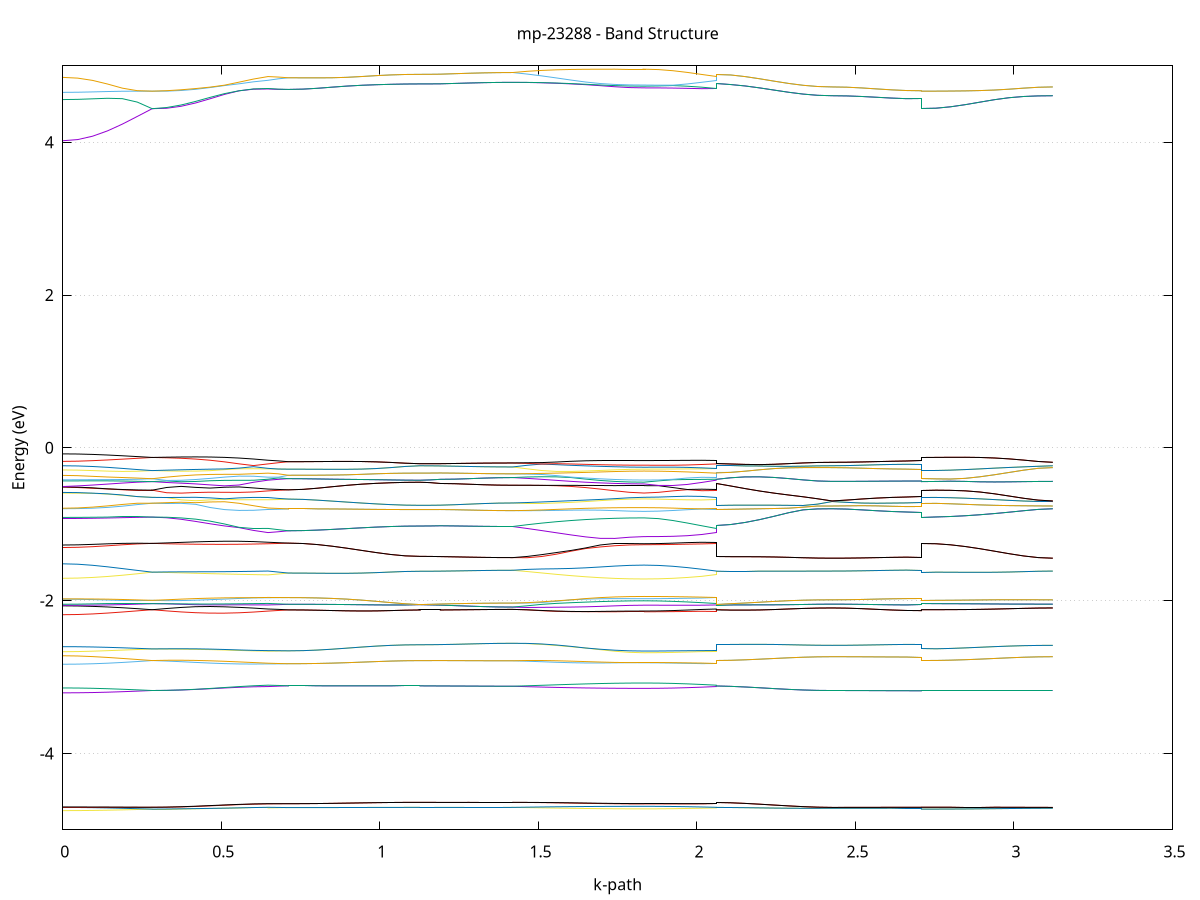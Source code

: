set title 'mp-23288 - Band Structure'
set xlabel 'k-path'
set ylabel 'Energy (eV)'
set grid y
set yrange [-5:5]
set terminal png size 800,600
set output 'mp-23288_bands_gnuplot.png'
plot '-' using 1:2 with lines notitle, '-' using 1:2 with lines notitle, '-' using 1:2 with lines notitle, '-' using 1:2 with lines notitle, '-' using 1:2 with lines notitle, '-' using 1:2 with lines notitle, '-' using 1:2 with lines notitle, '-' using 1:2 with lines notitle, '-' using 1:2 with lines notitle, '-' using 1:2 with lines notitle, '-' using 1:2 with lines notitle, '-' using 1:2 with lines notitle, '-' using 1:2 with lines notitle, '-' using 1:2 with lines notitle, '-' using 1:2 with lines notitle, '-' using 1:2 with lines notitle, '-' using 1:2 with lines notitle, '-' using 1:2 with lines notitle, '-' using 1:2 with lines notitle, '-' using 1:2 with lines notitle, '-' using 1:2 with lines notitle, '-' using 1:2 with lines notitle, '-' using 1:2 with lines notitle, '-' using 1:2 with lines notitle, '-' using 1:2 with lines notitle, '-' using 1:2 with lines notitle, '-' using 1:2 with lines notitle, '-' using 1:2 with lines notitle, '-' using 1:2 with lines notitle, '-' using 1:2 with lines notitle, '-' using 1:2 with lines notitle, '-' using 1:2 with lines notitle, '-' using 1:2 with lines notitle, '-' using 1:2 with lines notitle, '-' using 1:2 with lines notitle, '-' using 1:2 with lines notitle, '-' using 1:2 with lines notitle, '-' using 1:2 with lines notitle, '-' using 1:2 with lines notitle, '-' using 1:2 with lines notitle, '-' using 1:2 with lines notitle, '-' using 1:2 with lines notitle, '-' using 1:2 with lines notitle, '-' using 1:2 with lines notitle, '-' using 1:2 with lines notitle, '-' using 1:2 with lines notitle, '-' using 1:2 with lines notitle, '-' using 1:2 with lines notitle, '-' using 1:2 with lines notitle, '-' using 1:2 with lines notitle, '-' using 1:2 with lines notitle, '-' using 1:2 with lines notitle, '-' using 1:2 with lines notitle, '-' using 1:2 with lines notitle, '-' using 1:2 with lines notitle, '-' using 1:2 with lines notitle, '-' using 1:2 with lines notitle, '-' using 1:2 with lines notitle, '-' using 1:2 with lines notitle, '-' using 1:2 with lines notitle, '-' using 1:2 with lines notitle, '-' using 1:2 with lines notitle, '-' using 1:2 with lines notitle, '-' using 1:2 with lines notitle, '-' using 1:2 with lines notitle, '-' using 1:2 with lines notitle, '-' using 1:2 with lines notitle, '-' using 1:2 with lines notitle, '-' using 1:2 with lines notitle, '-' using 1:2 with lines notitle, '-' using 1:2 with lines notitle, '-' using 1:2 with lines notitle, '-' using 1:2 with lines notitle, '-' using 1:2 with lines notitle, '-' using 1:2 with lines notitle, '-' using 1:2 with lines notitle, '-' using 1:2 with lines notitle, '-' using 1:2 with lines notitle, '-' using 1:2 with lines notitle, '-' using 1:2 with lines notitle, '-' using 1:2 with lines notitle, '-' using 1:2 with lines notitle, '-' using 1:2 with lines notitle, '-' using 1:2 with lines notitle, '-' using 1:2 with lines notitle, '-' using 1:2 with lines notitle, '-' using 1:2 with lines notitle, '-' using 1:2 with lines notitle, '-' using 1:2 with lines notitle, '-' using 1:2 with lines notitle, '-' using 1:2 with lines notitle, '-' using 1:2 with lines notitle, '-' using 1:2 with lines notitle, '-' using 1:2 with lines notitle, '-' using 1:2 with lines notitle, '-' using 1:2 with lines notitle
0.000000 -14.481272
0.046979 -14.480872
0.093957 -14.479772
0.140936 -14.477872
0.187914 -14.475472
0.234893 -14.472572
0.281872 -14.469472
0.281872 -14.469472
0.327535 -14.469672
0.373199 -14.469572
0.418863 -14.469372
0.464527 -14.468972
0.510191 -14.468572
0.555854 -14.468272
0.601518 -14.468072
0.647182 -14.468272
0.647182 -14.468272
0.679544 -14.466672
0.711907 -14.465072
0.711907 -14.465072
0.757946 -14.464972
0.803984 -14.464772
0.850022 -14.464572
0.896061 -14.464272
0.942099 -14.463872
0.988138 -14.463572
1.034176 -14.463272
1.080215 -14.463072
1.126253 -14.463072
1.126253 -14.463072
1.158616 -14.463072
1.190978 -14.463172
1.190978 -14.463172
1.236547 -14.463072
1.282115 -14.463072
1.327683 -14.463072
1.373251 -14.463072
1.418819 -14.463072
1.418819 -14.463072
1.464857 -14.465072
1.510896 -14.467172
1.556934 -14.469172
1.602973 -14.471072
1.649011 -14.472772
1.695049 -14.474172
1.741088 -14.475172
1.787126 -14.475872
1.833165 -14.476072
1.833165 -14.476072
1.878733 -14.475772
1.924301 -14.474672
1.969869 -14.473072
2.015437 -14.470872
2.061005 -14.468272
2.061005 -14.463172
2.106669 -14.463472
2.152333 -14.463972
2.197996 -14.464672
2.243660 -14.465372
2.289324 -14.466072
2.334988 -14.466672
2.380652 -14.467072
2.426315 -14.467172
2.426315 -14.467172
2.473294 -14.467272
2.520273 -14.467272
2.567251 -14.467272
2.614230 -14.467272
2.661208 -14.467272
2.708187 -14.467272
2.708187 -14.469472
2.754225 -14.469372
2.800264 -14.469272
2.846302 -14.468972
2.892341 -14.468572
2.938379 -14.468172
2.984418 -14.467772
3.030456 -14.467472
3.076494 -14.467272
3.122533 -14.467172
e
0.000000 -14.457172
0.046979 -14.457572
0.093957 -14.458872
0.140936 -14.460772
0.187914 -14.463372
0.234893 -14.466372
0.281872 -14.469472
0.281872 -14.469472
0.327535 -14.468972
0.373199 -14.468272
0.418863 -14.467272
0.464527 -14.466172
0.510191 -14.464972
0.555854 -14.463772
0.601518 -14.462772
0.647182 -14.461972
0.647182 -14.461972
0.679544 -14.463472
0.711907 -14.465072
0.711907 -14.465072
0.757946 -14.464972
0.803984 -14.464772
0.850022 -14.464572
0.896061 -14.464272
0.942099 -14.463872
0.988138 -14.463572
1.034176 -14.463272
1.080215 -14.463072
1.126253 -14.463072
1.126253 -14.463072
1.158616 -14.463072
1.190978 -14.463172
1.190978 -14.463172
1.236547 -14.463072
1.282115 -14.463072
1.327683 -14.463072
1.373251 -14.463072
1.418819 -14.463072
1.418819 -14.463072
1.464857 -14.461172
1.510896 -14.459372
1.556934 -14.457872
1.602973 -14.456472
1.649011 -14.455472
1.695049 -14.454572
1.741088 -14.453972
1.787126 -14.453572
1.833165 -14.453472
1.833165 -14.453472
1.878733 -14.453872
1.924301 -14.455072
1.969869 -14.456872
2.015437 -14.459172
2.061005 -14.461972
2.061005 -14.463172
2.106669 -14.463472
2.152333 -14.463972
2.197996 -14.464672
2.243660 -14.465372
2.289324 -14.466072
2.334988 -14.466672
2.380652 -14.467072
2.426315 -14.467172
2.426315 -14.467172
2.473294 -14.467272
2.520273 -14.467272
2.567251 -14.467272
2.614230 -14.467272
2.661208 -14.467272
2.708187 -14.467272
2.708187 -14.469472
2.754225 -14.469372
2.800264 -14.469272
2.846302 -14.468972
2.892341 -14.468572
2.938379 -14.468172
2.984418 -14.467772
3.030456 -14.467472
3.076494 -14.467272
3.122533 -14.467172
e
0.000000 -14.063472
0.046979 -14.063072
0.093957 -14.062072
0.140936 -14.060472
0.187914 -14.058372
0.234893 -14.055872
0.281872 -14.053372
0.281872 -14.053372
0.327535 -14.053772
0.373199 -14.054072
0.418863 -14.054472
0.464527 -14.054772
0.510191 -14.055172
0.555854 -14.055472
0.601518 -14.055772
0.647182 -14.056172
0.647182 -14.056172
0.679544 -14.054772
0.711907 -14.053372
0.711907 -14.053372
0.757946 -14.053372
0.803984 -14.053372
0.850022 -14.053472
0.896061 -14.053472
0.942099 -14.053572
0.988138 -14.053572
1.034176 -14.053672
1.080215 -14.053672
1.126253 -14.053672
1.126253 -14.053672
1.158616 -14.053672
1.190978 -14.053672
1.190978 -14.053672
1.236547 -14.053672
1.282115 -14.053672
1.327683 -14.053672
1.373251 -14.053572
1.418819 -14.053572
1.418819 -14.053572
1.464857 -14.055272
1.510896 -14.056872
1.556934 -14.058472
1.602973 -14.059772
1.649011 -14.060972
1.695049 -14.061972
1.741088 -14.062672
1.787126 -14.063072
1.833165 -14.063272
1.833165 -14.063272
1.878733 -14.062872
1.924301 -14.061972
1.969869 -14.060372
2.015437 -14.058472
2.061005 -14.056172
2.061005 -14.053672
2.106669 -14.053672
2.152333 -14.053672
2.197996 -14.053672
2.243660 -14.053672
2.289324 -14.053672
2.334988 -14.053672
2.380652 -14.053672
2.426315 -14.053672
2.426315 -14.053672
2.473294 -14.053672
2.520273 -14.053672
2.567251 -14.053672
2.614230 -14.053672
2.661208 -14.053672
2.708187 -14.053672
2.708187 -14.053372
2.754225 -14.053372
2.800264 -14.053372
2.846302 -14.053472
2.892341 -14.053472
2.938379 -14.053572
2.984418 -14.053672
3.030456 -14.053672
3.076494 -14.053672
3.122533 -14.053672
e
0.000000 -14.043772
0.046979 -14.044072
0.093957 -14.044972
0.140936 -14.046572
0.187914 -14.048472
0.234893 -14.050872
0.281872 -14.053372
0.281872 -14.053372
0.327535 -14.052972
0.373199 -14.052672
0.418863 -14.052272
0.464527 -14.051972
0.510191 -14.051572
0.555854 -14.051272
0.601518 -14.050972
0.647182 -14.050672
0.647182 -14.050672
0.679544 -14.051972
0.711907 -14.053372
0.711907 -14.053372
0.757946 -14.053372
0.803984 -14.053372
0.850022 -14.053472
0.896061 -14.053472
0.942099 -14.053572
0.988138 -14.053572
1.034176 -14.053672
1.080215 -14.053672
1.126253 -14.053672
1.126253 -14.053672
1.158616 -14.053672
1.190978 -14.053672
1.190978 -14.053672
1.236547 -14.053672
1.282115 -14.053672
1.327683 -14.053672
1.373251 -14.053572
1.418819 -14.053572
1.418819 -14.053572
1.464857 -14.051972
1.510896 -14.050272
1.556934 -14.048772
1.602973 -14.047472
1.649011 -14.046272
1.695049 -14.045272
1.741088 -14.044572
1.787126 -14.044172
1.833165 -14.043972
1.833165 -14.043972
1.878733 -14.044272
1.924301 -14.045172
1.969869 -14.046572
2.015437 -14.048472
2.061005 -14.050672
2.061005 -14.053672
2.106669 -14.053672
2.152333 -14.053672
2.197996 -14.053672
2.243660 -14.053672
2.289324 -14.053672
2.334988 -14.053672
2.380652 -14.053672
2.426315 -14.053672
2.426315 -14.053672
2.473294 -14.053672
2.520273 -14.053672
2.567251 -14.053672
2.614230 -14.053672
2.661208 -14.053672
2.708187 -14.053672
2.708187 -14.053372
2.754225 -14.053372
2.800264 -14.053372
2.846302 -14.053472
2.892341 -14.053472
2.938379 -14.053572
2.984418 -14.053572
3.030456 -14.053672
3.076494 -14.053672
3.122533 -14.053672
e
0.000000 -13.062072
0.046979 -13.062172
0.093957 -13.062272
0.140936 -13.062372
0.187914 -13.062372
0.234893 -13.062172
0.281872 -13.061672
0.281872 -13.061672
0.327535 -13.070172
0.373199 -13.078372
0.418863 -13.085972
0.464527 -13.092772
0.510191 -13.098272
0.555854 -13.102272
0.601518 -13.104572
0.647182 -13.105072
0.647182 -13.105072
0.679544 -13.101572
0.711907 -13.097472
0.711907 -13.097472
0.757946 -13.097172
0.803984 -13.096272
0.850022 -13.094772
0.896061 -13.092972
0.942099 -13.090972
0.988138 -13.089172
1.034176 -13.087572
1.080215 -13.086572
1.126253 -13.086172
1.126253 -13.086172
1.158616 -13.086072
1.190978 -13.085872
1.190978 -13.085872
1.236547 -13.086272
1.282115 -13.086572
1.327683 -13.086872
1.373251 -13.087072
1.418819 -13.087172
1.418819 -13.087172
1.464857 -13.091672
1.510896 -13.096372
1.556934 -13.101072
1.602973 -13.105572
1.649011 -13.109672
1.695049 -13.113072
1.741088 -13.115572
1.787126 -13.117172
1.833165 -13.117672
1.833165 -13.117672
1.878733 -13.117172
1.924301 -13.115572
1.969869 -13.112972
2.015437 -13.109372
2.061005 -13.105072
2.061005 -13.085872
2.106669 -13.084172
2.152333 -13.081072
2.197996 -13.076672
2.243660 -13.071572
2.289324 -13.065872
2.334988 -13.060372
2.380652 -13.056072
2.426315 -13.054372
2.426315 -13.054372
2.473294 -13.054372
2.520273 -13.054472
2.567251 -13.054572
2.614230 -13.054672
2.661208 -13.054772
2.708187 -13.054772
2.708187 -13.061672
2.754225 -13.061472
2.800264 -13.060872
2.846302 -13.060072
2.892341 -13.058872
2.938379 -13.057672
2.984418 -13.056372
3.030456 -13.055272
3.076494 -13.054572
3.122533 -13.054372
e
0.000000 -13.057872
0.046979 -13.058072
0.093957 -13.058572
0.140936 -13.059272
0.187914 -13.060172
0.234893 -13.060972
0.281872 -13.061672
0.281872 -13.061672
0.327535 -13.053472
0.373199 -13.049272
0.418863 -13.056072
0.464527 -13.064172
0.510191 -13.071772
0.555854 -13.078472
0.601518 -13.083972
0.647182 -13.088072
0.647182 -13.088072
0.679544 -13.092972
0.711907 -13.097472
0.711907 -13.097472
0.757946 -13.097172
0.803984 -13.096272
0.850022 -13.094772
0.896061 -13.092972
0.942099 -13.090972
0.988138 -13.089172
1.034176 -13.087572
1.080215 -13.086572
1.126253 -13.086172
1.126253 -13.086172
1.158616 -13.086072
1.190978 -13.085872
1.190978 -13.085872
1.236547 -13.086272
1.282115 -13.086572
1.327683 -13.086872
1.373251 -13.087072
1.418819 -13.087172
1.418819 -13.087172
1.464857 -13.083072
1.510896 -13.079372
1.556934 -13.076372
1.602973 -13.073872
1.649011 -13.071872
1.695049 -13.070472
1.741088 -13.069472
1.787126 -13.068972
1.833165 -13.068772
1.833165 -13.068772
1.878733 -13.069872
1.924301 -13.072872
1.969869 -13.077272
2.015437 -13.082572
2.061005 -13.088072
2.061005 -13.085872
2.106669 -13.084172
2.152333 -13.081072
2.197996 -13.076672
2.243660 -13.071572
2.289324 -13.065872
2.334988 -13.060372
2.380652 -13.056072
2.426315 -13.054372
2.426315 -13.054372
2.473294 -13.054372
2.520273 -13.054472
2.567251 -13.054572
2.614230 -13.054672
2.661208 -13.054772
2.708187 -13.054772
2.708187 -13.061672
2.754225 -13.061472
2.800264 -13.060872
2.846302 -13.060072
2.892341 -13.058872
2.938379 -13.057672
2.984418 -13.056372
3.030456 -13.055272
3.076494 -13.054572
3.122533 -13.054372
e
0.000000 -13.037172
0.046979 -13.036872
0.093957 -13.035872
0.140936 -13.034472
0.187914 -13.032872
0.234893 -13.031072
0.281872 -13.029372
0.281872 -13.029372
0.327535 -13.037272
0.373199 -13.041772
0.418863 -13.035672
0.464527 -13.028672
0.510191 -13.022272
0.555854 -13.016672
0.601518 -13.011972
0.647182 -13.008372
0.647182 -13.008372
0.679544 -13.005072
0.711907 -13.002172
0.711907 -13.002172
0.757946 -13.001972
0.803984 -13.001372
0.850022 -13.000472
0.896061 -12.999372
0.942099 -12.998172
0.988138 -12.997072
1.034176 -12.996072
1.080215 -12.995472
1.126253 -12.995172
1.126253 -12.995172
1.158616 -12.995272
1.190978 -12.995272
1.190978 -12.995272
1.236547 -12.994772
1.282115 -12.994272
1.327683 -12.993672
1.373251 -12.993372
1.418819 -12.993172
1.418819 -12.993172
1.464857 -12.996672
1.510896 -13.000772
1.556934 -13.004972
1.602973 -13.009172
1.649011 -13.012972
1.695049 -13.016172
1.741088 -13.018572
1.787126 -13.020072
1.833165 -13.020572
1.833165 -13.020572
1.878733 -13.019772
1.924301 -13.017772
1.969869 -13.014872
2.015437 -13.011672
2.061005 -13.008372
2.061005 -12.995272
2.106669 -12.996572
2.152333 -12.998972
2.197996 -13.002172
2.243660 -13.006272
2.289324 -13.010772
2.334988 -13.015372
2.380652 -13.019172
2.426315 -13.020672
2.426315 -13.020672
2.473294 -13.020572
2.520273 -13.020372
2.567251 -13.020072
2.614230 -13.019772
2.661208 -13.019472
2.708187 -13.019472
2.708187 -13.029372
2.754225 -13.029172
2.800264 -13.028372
2.846302 -13.027172
2.892341 -13.025672
2.938379 -13.024172
2.984418 -13.022772
3.030456 -13.021672
3.076494 -13.020872
3.122533 -13.020672
e
0.000000 -13.024672
0.046979 -13.024772
0.093957 -13.025172
0.140936 -13.025772
0.187914 -13.026672
0.234893 -13.027872
0.281872 -13.029372
0.281872 -13.029372
0.327535 -13.021772
0.373199 -13.014872
0.418863 -13.008972
0.464527 -13.004172
0.510191 -13.000472
0.555854 -12.998172
0.601518 -12.997172
0.647182 -12.997472
0.647182 -12.997472
0.679544 -12.999572
0.711907 -13.002172
0.711907 -13.002172
0.757946 -13.001972
0.803984 -13.001372
0.850022 -13.000472
0.896061 -12.999372
0.942099 -12.998172
0.988138 -12.997072
1.034176 -12.996072
1.080215 -12.995472
1.126253 -12.995172
1.126253 -12.995172
1.158616 -12.995272
1.190978 -12.995272
1.190978 -12.995272
1.236547 -12.994772
1.282115 -12.994272
1.327683 -12.993672
1.373251 -12.993372
1.418819 -12.993172
1.418819 -12.993172
1.464857 -12.990472
1.510896 -12.988772
1.556934 -12.988072
1.602973 -12.988172
1.649011 -12.988872
1.695049 -12.989772
1.741088 -12.990672
1.787126 -12.991272
1.833165 -12.991472
1.833165 -12.991472
1.878733 -12.991772
1.924301 -12.992472
1.969869 -12.993672
2.015437 -12.995272
2.061005 -12.997472
2.061005 -12.995272
2.106669 -12.996572
2.152333 -12.998972
2.197996 -13.002172
2.243660 -13.006272
2.289324 -13.010772
2.334988 -13.015372
2.380652 -13.019172
2.426315 -13.020672
2.426315 -13.020672
2.473294 -13.020572
2.520273 -13.020372
2.567251 -13.020072
2.614230 -13.019772
2.661208 -13.019472
2.708187 -13.019472
2.708187 -13.029372
2.754225 -13.029172
2.800264 -13.028372
2.846302 -13.027172
2.892341 -13.025672
2.938379 -13.024172
2.984418 -13.022772
3.030456 -13.021672
3.076494 -13.020872
3.122533 -13.020672
e
0.000000 -12.868272
0.046979 -12.867972
0.093957 -12.867272
0.140936 -12.866072
0.187914 -12.864572
0.234893 -12.862772
0.281872 -12.860772
0.281872 -12.860772
0.327535 -12.861972
0.373199 -12.862872
0.418863 -12.863672
0.464527 -12.864272
0.510191 -12.864572
0.555854 -12.864772
0.601518 -12.864672
0.647182 -12.865272
0.647182 -12.865272
0.679544 -12.865172
0.711907 -12.864972
0.711907 -12.864972
0.757946 -12.865172
0.803984 -12.865872
0.850022 -12.866772
0.896061 -12.867872
0.942099 -12.868872
0.988138 -12.869672
1.034176 -12.869872
1.080215 -12.869472
1.126253 -12.868872
1.126253 -12.868872
1.158616 -12.869672
1.190978 -12.870972
1.190978 -12.870972
1.236547 -12.872072
1.282115 -12.873272
1.327683 -12.874372
1.373251 -12.875072
1.418819 -12.875372
1.418819 -12.875372
1.464857 -12.875472
1.510896 -12.874872
1.556934 -12.873772
1.602973 -12.872372
1.649011 -12.870872
1.695049 -12.869472
1.741088 -12.868272
1.787126 -12.867572
1.833165 -12.867272
1.833165 -12.867272
1.878733 -12.867172
1.924301 -12.866972
1.969869 -12.866672
2.015437 -12.866072
2.061005 -12.865272
2.061005 -12.870972
2.106669 -12.873572
2.152333 -12.876272
2.197996 -12.878872
2.243660 -12.881072
2.289324 -12.882872
2.334988 -12.884172
2.380652 -12.884972
2.426315 -12.885272
2.426315 -12.885272
2.473294 -12.885372
2.520273 -12.885672
2.567251 -12.886172
2.614230 -12.886672
2.661208 -12.886972
2.708187 -12.887072
2.708187 -12.860772
2.754225 -12.862172
2.800264 -12.865172
2.846302 -12.869072
2.892341 -12.873072
2.938379 -12.876972
2.984418 -12.880372
3.030456 -12.882972
3.076494 -12.884672
3.122533 -12.885272
e
0.000000 -12.857072
0.046979 -12.856872
0.093957 -12.856372
0.140936 -12.855572
0.187914 -12.857072
0.234893 -12.858872
0.281872 -12.860772
0.281872 -12.860772
0.327535 -12.859572
0.373199 -12.858272
0.418863 -12.857872
0.464527 -12.859572
0.510191 -12.861272
0.555854 -12.862772
0.601518 -12.864172
0.647182 -12.864272
0.647182 -12.864272
0.679544 -12.864672
0.711907 -12.864972
0.711907 -12.864972
0.757946 -12.865172
0.803984 -12.865872
0.850022 -12.866772
0.896061 -12.867872
0.942099 -12.868872
0.988138 -12.869672
1.034176 -12.869872
1.080215 -12.869472
1.126253 -12.868872
1.126253 -12.868872
1.158616 -12.869672
1.190978 -12.870972
1.190978 -12.870972
1.236547 -12.872072
1.282115 -12.873272
1.327683 -12.874372
1.373251 -12.875072
1.418819 -12.875372
1.418819 -12.875372
1.464857 -12.874572
1.510896 -12.873072
1.556934 -12.871072
1.602973 -12.868672
1.649011 -12.866172
1.695049 -12.864072
1.741088 -12.862572
1.787126 -12.861672
1.833165 -12.861372
1.833165 -12.861372
1.878733 -12.861472
1.924301 -12.861872
1.969869 -12.862572
2.015437 -12.863372
2.061005 -12.864272
2.061005 -12.870972
2.106669 -12.873572
2.152333 -12.876272
2.197996 -12.878872
2.243660 -12.881072
2.289324 -12.882872
2.334988 -12.884172
2.380652 -12.884972
2.426315 -12.885272
2.426315 -12.885272
2.473294 -12.885372
2.520273 -12.885672
2.567251 -12.886172
2.614230 -12.886672
2.661208 -12.886972
2.708187 -12.887072
2.708187 -12.860772
2.754225 -12.862172
2.800264 -12.865172
2.846302 -12.869072
2.892341 -12.873072
2.938379 -12.876972
2.984418 -12.880372
3.030456 -12.882972
3.076494 -12.884672
3.122533 -12.885272
e
0.000000 -12.853372
0.046979 -12.853572
0.093957 -12.854372
0.140936 -12.855572
0.187914 -12.854572
0.234893 -12.853472
0.281872 -12.852272
0.281872 -12.852272
0.327535 -12.854072
0.373199 -12.855972
0.418863 -12.856872
0.464527 -12.855572
0.510191 -12.854272
0.555854 -12.853072
0.601518 -12.851972
0.647182 -12.851172
0.647182 -12.851172
0.679544 -12.849272
0.711907 -12.847472
0.711907 -12.847472
0.757946 -12.847972
0.803984 -12.849272
0.850022 -12.851372
0.896061 -12.854072
0.942099 -12.857072
0.988138 -12.860272
1.034176 -12.863272
1.080215 -12.865772
1.126253 -12.867072
1.126253 -12.867072
1.158616 -12.866372
1.190978 -12.865072
1.190978 -12.865072
1.236547 -12.864172
1.282115 -12.863272
1.327683 -12.862372
1.373251 -12.861872
1.418819 -12.861672
1.418819 -12.861672
1.464857 -12.863672
1.510896 -12.864672
1.556934 -12.864872
1.602973 -12.864272
1.649011 -12.863172
1.695049 -12.861772
1.741088 -12.860372
1.787126 -12.859272
1.833165 -12.858972
1.833165 -12.858972
1.878733 -12.858572
1.924301 -12.857372
1.969869 -12.855672
2.015437 -12.853572
2.061005 -12.851172
2.061005 -12.865072
2.106669 -12.862372
2.152333 -12.859372
2.197996 -12.856572
2.243660 -12.854072
2.289324 -12.851972
2.334988 -12.850372
2.380652 -12.849472
2.426315 -12.849172
2.426315 -12.849172
2.473294 -12.849072
2.520273 -12.848872
2.567251 -12.848572
2.614230 -12.848372
2.661208 -12.848172
2.708187 -12.848172
2.708187 -12.852272
2.754225 -12.851572
2.800264 -12.850272
2.846302 -12.849272
2.892341 -12.848672
2.938379 -12.848472
2.984418 -12.848572
3.030456 -12.848872
3.076494 -12.849072
3.122533 -12.849172
e
0.000000 -12.847972
0.046979 -12.848172
0.093957 -12.848572
0.140936 -12.849172
0.187914 -12.850072
0.234893 -12.851072
0.281872 -12.852272
0.281872 -12.852272
0.327535 -12.850472
0.373199 -12.848872
0.418863 -12.847372
0.464527 -12.846172
0.510191 -12.845272
0.555854 -12.844572
0.601518 -12.844272
0.647182 -12.844272
0.647182 -12.844272
0.679544 -12.845772
0.711907 -12.847472
0.711907 -12.847472
0.757946 -12.847972
0.803984 -12.849272
0.850022 -12.851372
0.896061 -12.854072
0.942099 -12.857072
0.988138 -12.860272
1.034176 -12.863272
1.080215 -12.865772
1.126253 -12.867072
1.126253 -12.867072
1.158616 -12.866372
1.190978 -12.865072
1.190978 -12.865072
1.236547 -12.864172
1.282115 -12.863272
1.327683 -12.862372
1.373251 -12.861872
1.418819 -12.861672
1.418819 -12.861672
1.464857 -12.858972
1.510896 -12.855572
1.556934 -12.851972
1.602973 -12.848372
1.649011 -12.844972
1.695049 -12.842072
1.741088 -12.839972
1.787126 -12.838572
1.833165 -12.838072
1.833165 -12.838072
1.878733 -12.838372
1.924301 -12.839172
1.969869 -12.840472
2.015437 -12.842172
2.061005 -12.844272
2.061005 -12.865072
2.106669 -12.862372
2.152333 -12.859372
2.197996 -12.856572
2.243660 -12.854072
2.289324 -12.851972
2.334988 -12.850372
2.380652 -12.849472
2.426315 -12.849172
2.426315 -12.849172
2.473294 -12.849072
2.520273 -12.848872
2.567251 -12.848572
2.614230 -12.848372
2.661208 -12.848172
2.708187 -12.848172
2.708187 -12.852272
2.754225 -12.851572
2.800264 -12.850272
2.846302 -12.849272
2.892341 -12.848672
2.938379 -12.848472
2.984418 -12.848572
3.030456 -12.848872
3.076494 -12.849072
3.122533 -12.849172
e
0.000000 -4.749272
0.046979 -4.748672
0.093957 -4.746772
0.140936 -4.743672
0.187914 -4.739572
0.234893 -4.734672
0.281872 -4.729372
0.281872 -4.729372
0.327535 -4.729372
0.373199 -4.728072
0.418863 -4.725472
0.464527 -4.721772
0.510191 -4.717472
0.555854 -4.714772
0.601518 -4.713672
0.647182 -4.713672
0.647182 -4.713672
0.679544 -4.711472
0.711907 -4.709472
0.711907 -4.709472
0.757946 -4.709372
0.803984 -4.709272
0.850022 -4.708972
0.896061 -4.708572
0.942099 -4.708172
0.988138 -4.707672
1.034176 -4.707272
1.080215 -4.707072
1.126253 -4.706972
1.126253 -4.706972
1.158616 -4.706972
1.190978 -4.707272
1.190978 -4.707272
1.236547 -4.707172
1.282115 -4.707072
1.327683 -4.707072
1.373251 -4.707072
1.418819 -4.706972
1.418819 -4.706972
1.464857 -4.710072
1.510896 -4.713172
1.556934 -4.716272
1.602973 -4.718972
1.649011 -4.721372
1.695049 -4.723372
1.741088 -4.724772
1.787126 -4.725672
1.833165 -4.725972
1.833165 -4.725972
1.878733 -4.725372
1.924301 -4.723772
1.969869 -4.721072
2.015437 -4.717672
2.061005 -4.713672
2.061005 -4.707272
2.106669 -4.708572
2.152333 -4.710672
2.197996 -4.713272
2.243660 -4.715772
2.289324 -4.717772
2.334988 -4.718772
2.380652 -4.718572
2.426315 -4.718072
2.426315 -4.718072
2.473294 -4.717972
2.520273 -4.717872
2.567251 -4.717672
2.614230 -4.717472
2.661208 -4.717272
2.708187 -4.717272
2.708187 -4.729372
2.754225 -4.729072
2.800264 -4.728372
2.846302 -4.727272
2.892341 -4.725672
2.938379 -4.723872
2.984418 -4.721872
3.030456 -4.719972
3.076494 -4.718572
3.122533 -4.718072
e
0.000000 -4.707772
0.046979 -4.708372
0.093957 -4.710572
0.140936 -4.714072
0.187914 -4.718672
0.234893 -4.723872
0.281872 -4.729372
0.281872 -4.729372
0.327535 -4.727972
0.373199 -4.725772
0.418863 -4.722872
0.464527 -4.719872
0.510191 -4.717072
0.555854 -4.713072
0.601518 -4.709072
0.647182 -4.705872
0.647182 -4.705872
0.679544 -4.707572
0.711907 -4.709472
0.711907 -4.709472
0.757946 -4.709372
0.803984 -4.709272
0.850022 -4.708972
0.896061 -4.708572
0.942099 -4.708172
0.988138 -4.707672
1.034176 -4.707272
1.080215 -4.707072
1.126253 -4.706972
1.126253 -4.706972
1.158616 -4.706972
1.190978 -4.707272
1.190978 -4.707272
1.236547 -4.707172
1.282115 -4.707072
1.327683 -4.707072
1.373251 -4.707072
1.418819 -4.706972
1.418819 -4.706972
1.464857 -4.704072
1.510896 -4.701472
1.556934 -4.699072
1.602973 -4.697172
1.649011 -4.695572
1.695049 -4.694272
1.741088 -4.693372
1.787126 -4.692872
1.833165 -4.692672
1.833165 -4.692672
1.878733 -4.693272
1.924301 -4.695072
1.969869 -4.697972
2.015437 -4.701672
2.061005 -4.705872
2.061005 -4.707272
2.106669 -4.708572
2.152333 -4.710672
2.197996 -4.713272
2.243660 -4.715772
2.289324 -4.717772
2.334988 -4.718772
2.380652 -4.718572
2.426315 -4.718072
2.426315 -4.718072
2.473294 -4.717972
2.520273 -4.717872
2.567251 -4.717672
2.614230 -4.717472
2.661208 -4.717272
2.708187 -4.717272
2.708187 -4.729372
2.754225 -4.729072
2.800264 -4.728372
2.846302 -4.727272
2.892341 -4.725672
2.938379 -4.723872
2.984418 -4.721872
3.030456 -4.719972
3.076494 -4.718572
3.122533 -4.718072
e
0.000000 -4.707172
0.046979 -4.707272
0.093957 -4.707172
0.140936 -4.706972
0.187914 -4.706572
0.234893 -4.705972
0.281872 -4.705272
0.281872 -4.705272
0.327535 -4.704472
0.373199 -4.700772
0.418863 -4.694672
0.464527 -4.686872
0.510191 -4.678572
0.555854 -4.670772
0.601518 -4.664472
0.647182 -4.660472
0.647182 -4.660472
0.679544 -4.659372
0.711907 -4.658672
0.711907 -4.658672
0.757946 -4.658072
0.803984 -4.656472
0.850022 -4.654072
0.896061 -4.651072
0.942099 -4.648072
0.988138 -4.645172
1.034176 -4.642872
1.080215 -4.641372
1.126253 -4.640872
1.126253 -4.640872
1.158616 -4.641172
1.190978 -4.641972
1.190978 -4.641972
1.236547 -4.641772
1.282115 -4.641672
1.327683 -4.641572
1.373251 -4.641572
1.418819 -4.641572
1.418819 -4.641572
1.464857 -4.642472
1.510896 -4.644372
1.556934 -4.647072
1.602973 -4.650172
1.649011 -4.653572
1.695049 -4.656672
1.741088 -4.659272
1.787126 -4.660972
1.833165 -4.661572
1.833165 -4.661572
1.878733 -4.661472
1.924301 -4.661372
1.969869 -4.661072
2.015437 -4.660772
2.061005 -4.660472
2.061005 -4.641972
2.106669 -4.646772
2.152333 -4.654772
2.197996 -4.665072
2.243660 -4.676372
2.289324 -4.687372
2.334988 -4.697072
2.380652 -4.704172
2.426315 -4.707172
2.426315 -4.707172
2.473294 -4.707072
2.520273 -4.706772
2.567251 -4.706372
2.614230 -4.705872
2.661208 -4.705672
2.708187 -4.705472
2.708187 -4.705272
2.754225 -4.705172
2.800264 -4.705072
2.846302 -4.704972
2.892341 -4.704972
2.938379 -4.705172
2.984418 -4.705572
3.030456 -4.706172
3.076494 -4.706872
3.122533 -4.707172
e
0.000000 -4.701372
0.046979 -4.701572
0.093957 -4.701972
0.140936 -4.702672
0.187914 -4.703572
0.234893 -4.704472
0.281872 -4.705272
0.281872 -4.705272
0.327535 -4.703072
0.373199 -4.698372
0.418863 -4.691572
0.464527 -4.683472
0.510191 -4.675172
0.555854 -4.667672
0.601518 -4.661872
0.647182 -4.658572
0.647182 -4.658572
0.679544 -4.658372
0.711907 -4.658672
0.711907 -4.658672
0.757946 -4.658072
0.803984 -4.656472
0.850022 -4.654072
0.896061 -4.651072
0.942099 -4.648072
0.988138 -4.645172
1.034176 -4.642872
1.080215 -4.641372
1.126253 -4.640872
1.126253 -4.640872
1.158616 -4.641172
1.190978 -4.641972
1.190978 -4.641972
1.236547 -4.641772
1.282115 -4.641672
1.327683 -4.641572
1.373251 -4.641572
1.418819 -4.641572
1.418819 -4.641572
1.464857 -4.641672
1.510896 -4.642772
1.556934 -4.644672
1.602973 -4.647272
1.649011 -4.650072
1.695049 -4.652772
1.741088 -4.655072
1.787126 -4.656572
1.833165 -4.657072
1.833165 -4.657072
1.878733 -4.657072
1.924301 -4.657272
1.969869 -4.657572
2.015437 -4.657972
2.061005 -4.658572
2.061005 -4.641972
2.106669 -4.646772
2.152333 -4.654772
2.197996 -4.665072
2.243660 -4.676372
2.289324 -4.687372
2.334988 -4.697072
2.380652 -4.704172
2.426315 -4.707172
2.426315 -4.707172
2.473294 -4.706972
2.520273 -4.706772
2.567251 -4.706372
2.614230 -4.705872
2.661208 -4.705672
2.708187 -4.705472
2.708187 -4.705272
2.754225 -4.705172
2.800264 -4.705072
2.846302 -4.704972
2.892341 -4.704972
2.938379 -4.705172
2.984418 -4.705572
3.030456 -4.706172
3.076494 -4.706872
3.122533 -4.707172
e
0.000000 -3.207472
0.046979 -3.206472
0.093957 -3.203572
0.140936 -3.198772
0.187914 -3.192472
0.234893 -3.184972
0.281872 -3.176772
0.281872 -3.176772
0.327535 -3.175172
0.373199 -3.170372
0.418863 -3.162872
0.464527 -3.153572
0.510191 -3.143772
0.555854 -3.134772
0.601518 -3.128172
0.647182 -3.125172
0.647182 -3.125172
0.679544 -3.119872
0.711907 -3.115072
0.711907 -3.115072
0.757946 -3.115072
0.803984 -3.115172
0.850022 -3.115372
0.896061 -3.115572
0.942099 -3.115672
0.988138 -3.115772
1.034176 -3.115872
1.080215 -3.115972
1.126253 -3.115972
1.126253 -3.115972
1.158616 -3.116372
1.190978 -3.117472
1.190978 -3.117472
1.236547 -3.118072
1.282115 -3.118972
1.327683 -3.119972
1.373251 -3.120672
1.418819 -3.120972
1.418819 -3.120972
1.464857 -3.126672
1.510896 -3.131772
1.556934 -3.136272
1.602973 -3.140072
1.649011 -3.143272
1.695049 -3.145672
1.741088 -3.147472
1.787126 -3.148572
1.833165 -3.148972
1.833165 -3.148972
1.878733 -3.147872
1.924301 -3.144772
1.969869 -3.139672
2.015437 -3.133072
2.061005 -3.125172
2.061005 -3.117472
2.106669 -3.122472
2.152333 -3.130772
2.197996 -3.141072
2.243660 -3.151972
2.289324 -3.162072
2.334988 -3.170072
2.380652 -3.175272
2.426315 -3.177072
2.426315 -3.177072
2.473294 -3.177272
2.520273 -3.177772
2.567251 -3.178472
2.614230 -3.179272
2.661208 -3.179772
2.708187 -3.179972
2.708187 -3.176772
2.754225 -3.176772
2.800264 -3.176772
2.846302 -3.176872
2.892341 -3.176872
2.938379 -3.176972
2.984418 -3.176972
3.030456 -3.176972
3.076494 -3.177072
3.122533 -3.177072
e
0.000000 -3.143272
0.046979 -3.144472
0.093957 -3.147872
0.140936 -3.153372
0.187914 -3.160372
0.234893 -3.168272
0.281872 -3.176772
0.281872 -3.176772
0.327535 -3.174772
0.373199 -3.169372
0.418863 -3.160872
0.464527 -3.149972
0.510191 -3.137772
0.555854 -3.125572
0.601518 -3.114772
0.647182 -3.107072
0.647182 -3.107072
0.679544 -3.110772
0.711907 -3.115072
0.711907 -3.115072
0.757946 -3.115072
0.803984 -3.115172
0.850022 -3.115372
0.896061 -3.115572
0.942099 -3.115672
0.988138 -3.115772
1.034176 -3.115872
1.080215 -3.115972
1.126253 -3.115972
1.126253 -3.115972
1.158616 -3.116372
1.190978 -3.117472
1.190978 -3.117472
1.236547 -3.118072
1.282115 -3.118972
1.327683 -3.119972
1.373251 -3.120672
1.418819 -3.120972
1.418819 -3.120972
1.464857 -3.114872
1.510896 -3.108572
1.556934 -3.102272
1.602973 -3.096172
1.649011 -3.090572
1.695049 -3.085672
1.741088 -3.081972
1.787126 -3.079572
1.833165 -3.078672
1.833165 -3.078672
1.878733 -3.080072
1.924301 -3.083972
1.969869 -3.090072
2.015437 -3.097972
2.061005 -3.107072
2.061005 -3.117472
2.106669 -3.122472
2.152333 -3.130772
2.197996 -3.141072
2.243660 -3.151972
2.289324 -3.162072
2.334988 -3.170072
2.380652 -3.175272
2.426315 -3.177072
2.426315 -3.177072
2.473294 -3.177272
2.520273 -3.177772
2.567251 -3.178472
2.614230 -3.179272
2.661208 -3.179772
2.708187 -3.179972
2.708187 -3.176772
2.754225 -3.176772
2.800264 -3.176772
2.846302 -3.176872
2.892341 -3.176872
2.938379 -3.176972
2.984418 -3.176972
3.030456 -3.176972
3.076494 -3.177072
3.122533 -3.177072
e
0.000000 -2.833072
0.046979 -2.831472
0.093957 -2.826872
0.140936 -2.819472
0.187914 -2.809572
0.234893 -2.797772
0.281872 -2.784672
0.281872 -2.784672
0.327535 -2.791072
0.373199 -2.799672
0.418863 -2.808972
0.464527 -2.817772
0.510191 -2.824772
0.555854 -2.829172
0.601518 -2.830372
0.647182 -2.828472
0.647182 -2.828472
0.679544 -2.828072
0.711907 -2.826272
0.711907 -2.826272
0.757946 -2.825372
0.803984 -2.822772
0.850022 -2.818472
0.896061 -2.812572
0.942099 -2.805672
0.988138 -2.798372
1.034176 -2.791772
1.080215 -2.787272
1.126253 -2.785572
1.126253 -2.785572
1.158616 -2.785472
1.190978 -2.785072
1.190978 -2.785072
1.236547 -2.785772
1.282115 -2.786472
1.327683 -2.787172
1.373251 -2.787672
1.418819 -2.787772
1.418819 -2.787772
1.464857 -2.793272
1.510896 -2.800272
1.556934 -2.807272
1.602973 -2.813072
1.649011 -2.816272
1.695049 -2.816672
1.741088 -2.814472
1.787126 -2.812672
1.833165 -2.813772
1.833165 -2.813772
1.878733 -2.814772
1.924301 -2.817372
1.969869 -2.821072
2.015437 -2.825072
2.061005 -2.828472
2.061005 -2.785072
2.106669 -2.781372
2.152333 -2.775072
2.197996 -2.766772
2.243660 -2.757672
2.289324 -2.748772
2.334988 -2.741172
2.380652 -2.736172
2.426315 -2.734372
2.426315 -2.734372
2.473294 -2.734772
2.520273 -2.735572
2.567251 -2.736772
2.614230 -2.737872
2.661208 -2.738672
2.708187 -2.738972
2.708187 -2.784672
2.754225 -2.783372
2.800264 -2.779672
2.846302 -2.773772
2.892341 -2.766172
2.938379 -2.757472
2.984418 -2.748872
3.030456 -2.741372
3.076494 -2.736272
3.122533 -2.734372
e
0.000000 -2.721872
0.046979 -2.724872
0.093957 -2.732872
0.140936 -2.743972
0.187914 -2.756972
0.234893 -2.770772
0.281872 -2.784672
0.281872 -2.784672
0.327535 -2.781072
0.373199 -2.780572
0.418863 -2.782972
0.464527 -2.787772
0.510191 -2.794472
0.555854 -2.802472
0.601518 -2.810972
0.647182 -2.819372
0.647182 -2.819372
0.679544 -2.823272
0.711907 -2.826272
0.711907 -2.826272
0.757946 -2.825372
0.803984 -2.822772
0.850022 -2.818472
0.896061 -2.812572
0.942099 -2.805672
0.988138 -2.798372
1.034176 -2.791772
1.080215 -2.787272
1.126253 -2.785572
1.126253 -2.785572
1.158616 -2.785472
1.190978 -2.785072
1.190978 -2.785072
1.236547 -2.785772
1.282115 -2.786472
1.327683 -2.787172
1.373251 -2.787672
1.418819 -2.787772
1.418819 -2.787772
1.464857 -2.784772
1.510896 -2.784772
1.556934 -2.787472
1.602973 -2.792372
1.649011 -2.798272
1.695049 -2.804272
1.741088 -2.809272
1.787126 -2.811372
1.833165 -2.809972
1.833165 -2.809972
1.878733 -2.810672
1.924301 -2.812572
1.969869 -2.815172
2.015437 -2.817672
2.061005 -2.819372
2.061005 -2.785072
2.106669 -2.781372
2.152333 -2.775072
2.197996 -2.766772
2.243660 -2.757672
2.289324 -2.748772
2.334988 -2.741172
2.380652 -2.736172
2.426315 -2.734372
2.426315 -2.734372
2.473294 -2.734772
2.520273 -2.735572
2.567251 -2.736772
2.614230 -2.737872
2.661208 -2.738672
2.708187 -2.738972
2.708187 -2.784672
2.754225 -2.783372
2.800264 -2.779672
2.846302 -2.773772
2.892341 -2.766172
2.938379 -2.757472
2.984418 -2.748872
3.030456 -2.741372
3.076494 -2.736272
3.122533 -2.734372
e
0.000000 -2.668972
0.046979 -2.667072
0.093957 -2.662072
0.140936 -2.655372
0.187914 -2.647972
0.234893 -2.640272
0.281872 -2.632372
0.281872 -2.632372
0.327535 -2.633972
0.373199 -2.635772
0.418863 -2.638172
0.464527 -2.641672
0.510191 -2.646572
0.555854 -2.652472
0.601518 -2.658072
0.647182 -2.661872
0.647182 -2.661872
0.679544 -2.659572
0.711907 -2.657472
0.711907 -2.657472
0.757946 -2.654872
0.803984 -2.647272
0.850022 -2.635872
0.896061 -2.622272
0.942099 -2.608272
0.988138 -2.595672
1.034176 -2.585972
1.080215 -2.579972
1.126253 -2.577972
1.126253 -2.577972
1.158616 -2.577372
1.190978 -2.575672
1.190978 -2.575672
1.236547 -2.572072
1.282115 -2.567572
1.327683 -2.563172
1.373251 -2.559972
1.418819 -2.558772
1.418819 -2.558772
1.464857 -2.563272
1.510896 -2.573072
1.556934 -2.587072
1.602973 -2.603572
1.649011 -2.620672
1.695049 -2.642572
1.741088 -2.662672
1.787126 -2.677172
1.833165 -2.682572
1.833165 -2.682572
1.878733 -2.681372
1.924301 -2.678072
1.969869 -2.673272
2.015437 -2.667572
2.061005 -2.661872
2.061005 -2.575672
2.106669 -2.574172
2.152333 -2.572672
2.197996 -2.572472
2.243660 -2.574172
2.289324 -2.577472
2.334988 -2.581372
2.380652 -2.584372
2.426315 -2.585572
2.426315 -2.585572
2.473294 -2.584772
2.520273 -2.582372
2.567251 -2.579172
2.614230 -2.575972
2.661208 -2.573572
2.708187 -2.572672
2.708187 -2.632372
2.754225 -2.630772
2.800264 -2.626072
2.846302 -2.619072
2.892341 -2.610872
2.938379 -2.602572
2.984418 -2.595372
3.030456 -2.589972
3.076494 -2.586672
3.122533 -2.585572
e
0.000000 -2.602972
0.046979 -2.603972
0.093957 -2.606972
0.140936 -2.611672
0.187914 -2.617772
0.234893 -2.624772
0.281872 -2.632372
0.281872 -2.632372
0.327535 -2.630972
0.373199 -2.630372
0.418863 -2.631372
0.464527 -2.634672
0.510191 -2.639772
0.555854 -2.645972
0.601518 -2.651372
0.647182 -2.654572
0.647182 -2.654572
0.679544 -2.655772
0.711907 -2.657472
0.711907 -2.657472
0.757946 -2.654872
0.803984 -2.647272
0.850022 -2.635872
0.896061 -2.622272
0.942099 -2.608272
0.988138 -2.595672
1.034176 -2.585972
1.080215 -2.579972
1.126253 -2.577972
1.126253 -2.577972
1.158616 -2.577372
1.190978 -2.575672
1.190978 -2.575672
1.236547 -2.572072
1.282115 -2.567572
1.327683 -2.563172
1.373251 -2.559972
1.418819 -2.558772
1.418819 -2.558772
1.464857 -2.560272
1.510896 -2.567772
1.556934 -2.581072
1.602973 -2.599172
1.649011 -2.620472
1.695049 -2.636472
1.741088 -2.649272
1.787126 -2.657472
1.833165 -2.660372
1.833165 -2.660372
1.878733 -2.659772
1.924301 -2.658072
1.969869 -2.656172
2.015437 -2.654772
2.061005 -2.654572
2.061005 -2.575672
2.106669 -2.574172
2.152333 -2.572672
2.197996 -2.572472
2.243660 -2.574172
2.289324 -2.577472
2.334988 -2.581372
2.380652 -2.584372
2.426315 -2.585572
2.426315 -2.585572
2.473294 -2.584772
2.520273 -2.582372
2.567251 -2.579172
2.614230 -2.575972
2.661208 -2.573572
2.708187 -2.572672
2.708187 -2.632372
2.754225 -2.630772
2.800264 -2.626072
2.846302 -2.619072
2.892341 -2.610872
2.938379 -2.602572
2.984418 -2.595372
3.030456 -2.589972
3.076494 -2.586672
3.122533 -2.585572
e
0.000000 -2.184572
0.046979 -2.181972
0.093957 -2.174572
0.140936 -2.163172
0.187914 -2.149272
0.234893 -2.134172
0.281872 -2.119272
0.281872 -2.119272
0.327535 -2.134672
0.373199 -2.148172
0.418863 -2.158272
0.464527 -2.163872
0.510191 -2.164172
0.555854 -2.159372
0.601518 -2.149872
0.647182 -2.137172
0.647182 -2.137172
0.679544 -2.129272
0.711907 -2.121472
0.711907 -2.121472
0.757946 -2.122672
0.803984 -2.125872
0.850022 -2.130072
0.896061 -2.133972
0.942099 -2.135972
0.988138 -2.134972
1.034176 -2.130772
1.080215 -2.125272
1.126253 -2.122472
1.126253 -2.122472
1.158616 -2.122472
1.190978 -2.122472
1.190978 -2.122472
1.236547 -2.121072
1.282115 -2.119272
1.327683 -2.117272
1.373251 -2.115572
1.418819 -2.114872
1.418819 -2.114872
1.464857 -2.120772
1.510896 -2.132172
1.556934 -2.140472
1.602973 -2.143972
1.649011 -2.144672
1.695049 -2.145872
1.741088 -2.146172
1.787126 -2.146072
1.833165 -2.146072
1.833165 -2.146072
1.878733 -2.145572
1.924301 -2.144172
1.969869 -2.142072
2.015437 -2.139572
2.061005 -2.137172
2.061005 -2.122472
2.106669 -2.124072
2.152333 -2.124672
2.197996 -2.122472
2.243660 -2.116972
2.289324 -2.109572
2.334988 -2.102572
2.380652 -2.097772
2.426315 -2.096172
2.426315 -2.096172
2.473294 -2.098772
2.520273 -2.105472
2.567251 -2.114372
2.614230 -2.122872
2.661208 -2.129072
2.708187 -2.131272
2.708187 -2.119272
2.754225 -2.119072
2.800264 -2.118372
2.846302 -2.117072
2.892341 -2.114572
2.938379 -2.110972
2.984418 -2.106372
3.030456 -2.101472
3.076494 -2.097672
3.122533 -2.096172
e
0.000000 -2.068472
0.046979 -2.070372
0.093957 -2.075572
0.140936 -2.083272
0.187914 -2.093372
0.234893 -2.105472
0.281872 -2.119272
0.281872 -2.119272
0.327535 -2.103472
0.373199 -2.089472
0.418863 -2.079772
0.464527 -2.077372
0.510191 -2.081372
0.555854 -2.088472
0.601518 -2.097972
0.647182 -2.109972
0.647182 -2.109972
0.679544 -2.114572
0.711907 -2.121472
0.711907 -2.121472
0.757946 -2.122672
0.803984 -2.125872
0.850022 -2.130072
0.896061 -2.133972
0.942099 -2.135972
0.988138 -2.134972
1.034176 -2.130772
1.080215 -2.125272
1.126253 -2.122472
1.126253 -2.122472
1.158616 -2.122472
1.190978 -2.122472
1.190978 -2.122472
1.236547 -2.121072
1.282115 -2.119272
1.327683 -2.117272
1.373251 -2.115572
1.418819 -2.114872
1.418819 -2.114872
1.464857 -2.120472
1.510896 -2.129072
1.556934 -2.136572
1.602973 -2.141672
1.649011 -2.143672
1.695049 -2.141372
1.741088 -2.138972
1.787126 -2.137272
1.833165 -2.136772
1.833165 -2.136772
1.878733 -2.135072
1.924301 -2.130372
1.969869 -2.123372
2.015437 -2.115872
2.061005 -2.109972
2.061005 -2.122472
2.106669 -2.124072
2.152333 -2.124672
2.197996 -2.122472
2.243660 -2.116972
2.289324 -2.109572
2.334988 -2.102572
2.380652 -2.097772
2.426315 -2.096172
2.426315 -2.096172
2.473294 -2.098772
2.520273 -2.105472
2.567251 -2.114372
2.614230 -2.122872
2.661208 -2.129072
2.708187 -2.131272
2.708187 -2.119272
2.754225 -2.119072
2.800264 -2.118372
2.846302 -2.117072
2.892341 -2.114572
2.938379 -2.110972
2.984418 -2.106372
3.030456 -2.101472
3.076494 -2.097672
3.122533 -2.096172
e
0.000000 -2.060472
0.046979 -2.060172
0.093957 -2.059072
0.140936 -2.056672
0.187914 -2.052472
0.234893 -2.046472
0.281872 -2.039672
0.281872 -2.039672
0.327535 -2.041972
0.373199 -2.047672
0.418863 -2.053872
0.464527 -2.056372
0.510191 -2.055872
0.555854 -2.055472
0.601518 -2.055972
0.647182 -2.056872
0.647182 -2.056872
0.679544 -2.053172
0.711907 -2.048172
0.711907 -2.048172
0.757946 -2.048372
0.803984 -2.048872
0.850022 -2.050072
0.896061 -2.051772
0.942099 -2.053972
0.988138 -2.056072
1.034176 -2.057472
1.080215 -2.056972
1.126253 -2.052772
1.126253 -2.052772
1.158616 -2.055772
1.190978 -2.058872
1.190978 -2.058872
1.236547 -2.065672
1.282115 -2.072472
1.327683 -2.078572
1.373251 -2.083072
1.418819 -2.084672
1.418819 -2.084672
1.464857 -2.090072
1.510896 -2.088472
1.556934 -2.086772
1.602973 -2.084672
1.649011 -2.081072
1.695049 -2.075572
1.741088 -2.068672
1.787126 -2.062572
1.833165 -2.059972
1.833165 -2.059972
1.878733 -2.060172
1.924301 -2.060572
1.969869 -2.060872
2.015437 -2.060072
2.061005 -2.056872
2.061005 -2.058872
2.106669 -2.056772
2.152333 -2.055972
2.197996 -2.055572
2.243660 -2.054972
2.289324 -2.053372
2.334988 -2.050672
2.380652 -2.047672
2.426315 -2.046372
2.426315 -2.046372
2.473294 -2.047172
2.520273 -2.049372
2.567251 -2.052172
2.614230 -2.054772
2.661208 -2.056572
2.708187 -2.057272
2.708187 -2.039672
2.754225 -2.039872
2.800264 -2.040472
2.846302 -2.041372
2.892341 -2.042672
2.938379 -2.044072
2.984418 -2.045272
3.030456 -2.045972
3.076494 -2.046272
3.122533 -2.046372
e
0.000000 -2.047672
0.046979 -2.046372
0.093957 -2.043072
0.140936 -2.038672
0.187914 -2.034772
0.234893 -2.034772
0.281872 -2.039672
0.281872 -2.039672
0.327535 -2.040772
0.373199 -2.042872
0.418863 -2.044372
0.464527 -2.044572
0.510191 -2.043572
0.555854 -2.041572
0.601518 -2.039272
0.647182 -2.037072
0.647182 -2.037072
0.679544 -2.042572
0.711907 -2.048172
0.711907 -2.048172
0.757946 -2.048372
0.803984 -2.048872
0.850022 -2.050072
0.896061 -2.051772
0.942099 -2.053972
0.988138 -2.056072
1.034176 -2.057472
1.080215 -2.056972
1.126253 -2.052772
1.126253 -2.052772
1.158616 -2.055772
1.190978 -2.058872
1.190978 -2.058872
1.236547 -2.065672
1.282115 -2.072472
1.327683 -2.078572
1.373251 -2.083072
1.418819 -2.084672
1.418819 -2.084672
1.464857 -2.067672
1.510896 -2.048972
1.556934 -2.036272
1.602973 -2.027472
1.649011 -2.019772
1.695049 -2.012972
1.741088 -2.007372
1.787126 -2.003772
1.833165 -2.002472
1.833165 -2.002472
1.878733 -2.004472
1.924301 -2.009872
1.969869 -2.017672
2.015437 -2.027072
2.061005 -2.037072
2.061005 -2.058872
2.106669 -2.056772
2.152333 -2.055972
2.197996 -2.055572
2.243660 -2.054972
2.289324 -2.053372
2.334988 -2.050672
2.380652 -2.047672
2.426315 -2.046372
2.426315 -2.046372
2.473294 -2.047172
2.520273 -2.049372
2.567251 -2.052172
2.614230 -2.054772
2.661208 -2.056572
2.708187 -2.057272
2.708187 -2.039672
2.754225 -2.039872
2.800264 -2.040472
2.846302 -2.041372
2.892341 -2.042672
2.938379 -2.044072
2.984418 -2.045272
3.030456 -2.045972
3.076494 -2.046272
3.122533 -2.046372
e
0.000000 -1.981072
0.046979 -1.982472
0.093957 -1.986572
0.140936 -1.992372
0.187914 -1.998072
0.234893 -2.000072
0.281872 -1.996572
0.281872 -1.996572
0.327535 -2.000572
0.373199 -1.999372
0.418863 -1.994672
0.464527 -1.987772
0.510191 -1.979972
0.555854 -1.971872
0.601518 -1.964572
0.647182 -1.962772
0.647182 -1.962772
0.679544 -1.961672
0.711907 -1.960572
0.711907 -1.960572
0.757946 -1.961672
0.803984 -1.965172
0.850022 -1.971372
0.896061 -1.980672
0.942099 -1.993472
0.988138 -2.009072
1.034176 -2.025972
1.080215 -2.041572
1.126253 -2.051972
1.126253 -2.051972
1.158616 -2.048672
1.190978 -2.044872
1.190978 -2.044872
1.236547 -2.040472
1.282115 -2.037072
1.327683 -2.034572
1.373251 -2.033072
1.418819 -2.032672
1.418819 -2.032672
1.464857 -2.032072
1.510896 -2.024572
1.556934 -2.008772
1.602973 -1.990272
1.649011 -1.980972
1.695049 -1.975572
1.741088 -1.973972
1.787126 -1.974572
1.833165 -1.975272
1.833165 -1.975272
1.878733 -1.974372
1.924301 -1.972172
1.969869 -1.969272
2.015437 -1.966072
2.061005 -1.962772
2.061005 -2.044872
2.106669 -2.040272
2.152333 -2.031672
2.197996 -2.021072
2.243660 -2.010372
2.289324 -2.001172
2.334988 -1.994572
2.380652 -1.990972
2.426315 -1.989872
2.426315 -1.989872
2.473294 -1.988472
2.520273 -1.984872
2.567251 -1.980372
2.614230 -1.976472
2.661208 -1.973772
2.708187 -1.972872
2.708187 -1.996572
2.754225 -1.996272
2.800264 -1.995172
2.846302 -1.993472
2.892341 -1.991472
2.938379 -1.989572
2.984418 -1.988672
3.030456 -1.988772
3.076494 -1.989472
3.122533 -1.989872
e
0.000000 -1.977372
0.046979 -1.977672
0.093957 -1.978772
0.140936 -1.981172
0.187914 -1.985272
0.234893 -1.990772
0.281872 -1.996572
0.281872 -1.996572
0.327535 -1.989072
0.373199 -1.980672
0.418863 -1.973372
0.464527 -1.967872
0.510191 -1.964072
0.555854 -1.961872
0.601518 -1.961472
0.647182 -1.958772
0.647182 -1.958772
0.679544 -1.959572
0.711907 -1.960572
0.711907 -1.960572
0.757946 -1.961672
0.803984 -1.965172
0.850022 -1.971372
0.896061 -1.980672
0.942099 -1.993472
0.988138 -2.009072
1.034176 -2.025972
1.080215 -2.041572
1.126253 -2.051972
1.126253 -2.051972
1.158616 -2.048672
1.190978 -2.044872
1.190978 -2.044872
1.236547 -2.040472
1.282115 -2.037072
1.327683 -2.034572
1.373251 -2.033072
1.418819 -2.032672
1.418819 -2.032672
1.464857 -2.026972
1.510896 -2.015972
1.556934 -2.002772
1.602973 -1.989972
1.649011 -1.973372
1.695049 -1.960672
1.741088 -1.952072
1.787126 -1.947372
1.833165 -1.945772
1.833165 -1.945772
1.878733 -1.946372
1.924301 -1.948172
1.969869 -1.950872
2.015437 -1.954472
2.061005 -1.958772
2.061005 -2.044872
2.106669 -2.040272
2.152333 -2.031672
2.197996 -2.021072
2.243660 -2.010372
2.289324 -2.001172
2.334988 -1.994572
2.380652 -1.990972
2.426315 -1.989872
2.426315 -1.989872
2.473294 -1.988472
2.520273 -1.984872
2.567251 -1.980372
2.614230 -1.976472
2.661208 -1.973772
2.708187 -1.972872
2.708187 -1.996572
2.754225 -1.996272
2.800264 -1.995172
2.846302 -1.993472
2.892341 -1.991472
2.938379 -1.989572
2.984418 -1.988672
3.030456 -1.988772
3.076494 -1.989472
3.122533 -1.989872
e
0.000000 -1.707872
0.046979 -1.705072
0.093957 -1.696972
0.140936 -1.684272
0.187914 -1.667972
0.234893 -1.648772
0.281872 -1.627472
0.281872 -1.627472
0.327535 -1.631572
0.373199 -1.636672
0.418863 -1.641972
0.464527 -1.647072
0.510191 -1.651672
0.555854 -1.655772
0.601518 -1.659572
0.647182 -1.663372
0.647182 -1.663372
0.679544 -1.651772
0.711907 -1.639372
0.711907 -1.639372
0.757946 -1.639972
0.803984 -1.641472
0.850022 -1.642772
0.896061 -1.642572
0.942099 -1.639672
0.988138 -1.633872
1.034176 -1.626072
1.080215 -1.618872
1.126253 -1.615872
1.126253 -1.615872
1.158616 -1.615472
1.190978 -1.614272
1.190978 -1.614272
1.236547 -1.611772
1.282115 -1.608672
1.327683 -1.605772
1.373251 -1.603572
1.418819 -1.602772
1.418819 -1.602772
1.464857 -1.619472
1.510896 -1.638072
1.556934 -1.656372
1.602973 -1.673172
1.649011 -1.687972
1.695049 -1.700172
1.741088 -1.709272
1.787126 -1.714972
1.833165 -1.716872
1.833165 -1.716872
1.878733 -1.714672
1.924301 -1.708072
1.969869 -1.697072
2.015437 -1.682072
2.061005 -1.663372
2.061005 -1.614272
2.106669 -1.613872
2.152333 -1.613872
2.197996 -1.614272
2.243660 -1.614672
2.289324 -1.614772
2.334988 -1.614372
2.380652 -1.613672
2.426315 -1.613272
2.426315 -1.613272
2.473294 -1.612372
2.520273 -1.609872
2.567251 -1.606472
2.614230 -1.603172
2.661208 -1.600772
2.708187 -1.599872
2.708187 -1.627472
2.754225 -1.627772
2.800264 -1.628572
2.846302 -1.629472
2.892341 -1.629872
2.938379 -1.628872
2.984418 -1.625872
3.030456 -1.620872
3.076494 -1.615672
3.122533 -1.613272
e
0.000000 -1.518372
0.046979 -1.523572
0.093957 -1.537672
0.140936 -1.557672
0.187914 -1.580772
0.234893 -1.604472
0.281872 -1.627472
0.281872 -1.627472
0.327535 -1.624772
0.373199 -1.623472
0.418863 -1.622972
0.464527 -1.622472
0.510191 -1.621372
0.555854 -1.619272
0.601518 -1.616472
0.647182 -1.612972
0.647182 -1.612972
0.679544 -1.626272
0.711907 -1.639372
0.711907 -1.639372
0.757946 -1.639972
0.803984 -1.641472
0.850022 -1.642772
0.896061 -1.642572
0.942099 -1.639672
0.988138 -1.633872
1.034176 -1.626072
1.080215 -1.618872
1.126253 -1.615872
1.126253 -1.615872
1.158616 -1.615472
1.190978 -1.614272
1.190978 -1.614272
1.236547 -1.611772
1.282115 -1.608672
1.327683 -1.605772
1.373251 -1.603572
1.418819 -1.602772
1.418819 -1.602772
1.464857 -1.591272
1.510896 -1.585972
1.556934 -1.583272
1.602973 -1.578872
1.649011 -1.570872
1.695049 -1.559872
1.741088 -1.548072
1.787126 -1.538872
1.833165 -1.535372
1.833165 -1.535372
1.878733 -1.539372
1.924301 -1.550672
1.969869 -1.567972
2.015437 -1.589372
2.061005 -1.612972
2.061005 -1.614272
2.106669 -1.613872
2.152333 -1.613872
2.197996 -1.614272
2.243660 -1.614672
2.289324 -1.614772
2.334988 -1.614372
2.380652 -1.613672
2.426315 -1.613272
2.426315 -1.613272
2.473294 -1.612372
2.520273 -1.609872
2.567251 -1.606472
2.614230 -1.603172
2.661208 -1.600772
2.708187 -1.599872
2.708187 -1.627472
2.754225 -1.627772
2.800264 -1.628572
2.846302 -1.629472
2.892341 -1.629872
2.938379 -1.628872
2.984418 -1.625872
3.030456 -1.620872
3.076494 -1.615672
3.122533 -1.613272
e
0.000000 -1.305172
0.046979 -1.302272
0.093957 -1.294072
0.140936 -1.282272
0.187914 -1.269372
0.234893 -1.258172
0.281872 -1.250872
0.281872 -1.250872
0.327535 -1.255772
0.373199 -1.259472
0.418863 -1.261872
0.464527 -1.263272
0.510191 -1.263572
0.555854 -1.262372
0.601518 -1.259572
0.647182 -1.255672
0.647182 -1.255672
0.679544 -1.252272
0.711907 -1.247572
0.711907 -1.247572
0.757946 -1.252572
0.803984 -1.266772
0.850022 -1.287972
0.896061 -1.314072
0.942099 -1.342572
0.988138 -1.370972
1.034176 -1.396172
1.080215 -1.414172
1.126253 -1.420772
1.126253 -1.420772
1.158616 -1.421572
1.190978 -1.423872
1.190978 -1.423872
1.236547 -1.427372
1.282115 -1.430972
1.327683 -1.434172
1.373251 -1.436372
1.418819 -1.437172
1.418819 -1.437172
1.464857 -1.438372
1.510896 -1.422472
1.556934 -1.392272
1.602973 -1.353172
1.649011 -1.318472
1.695049 -1.297472
1.741088 -1.281572
1.787126 -1.271672
1.833165 -1.268272
1.833165 -1.268272
1.878733 -1.267272
1.924301 -1.264572
1.969869 -1.261072
2.015437 -1.257772
2.061005 -1.255672
2.061005 -1.423872
2.106669 -1.424872
2.152333 -1.425272
2.197996 -1.426272
2.243660 -1.428972
2.289324 -1.433472
2.334988 -1.438772
2.380652 -1.443172
2.426315 -1.444872
2.426315 -1.444872
2.473294 -1.443872
2.520273 -1.441272
2.567251 -1.437572
2.614230 -1.433872
2.661208 -1.431172
2.708187 -1.430172
2.708187 -1.250872
2.754225 -1.255672
2.800264 -1.269772
2.846302 -1.291972
2.892341 -1.320472
2.938379 -1.352772
2.984418 -1.385772
3.030456 -1.415372
3.076494 -1.436872
3.122533 -1.444872
e
0.000000 -1.272372
0.046979 -1.269972
0.093957 -1.263872
0.140936 -1.256572
0.187914 -1.250872
0.234893 -1.248472
0.281872 -1.250872
0.281872 -1.250872
0.327535 -1.244672
0.373199 -1.237872
0.418863 -1.231172
0.464527 -1.225872
0.510191 -1.222872
0.555854 -1.223172
0.601518 -1.227372
0.647182 -1.235872
0.647182 -1.235872
0.679544 -1.241872
0.711907 -1.247572
0.711907 -1.247572
0.757946 -1.252572
0.803984 -1.266772
0.850022 -1.287972
0.896061 -1.314072
0.942099 -1.342572
0.988138 -1.370972
1.034176 -1.396172
1.080215 -1.414172
1.126253 -1.420772
1.126253 -1.420772
1.158616 -1.421572
1.190978 -1.423872
1.190978 -1.423872
1.236547 -1.427372
1.282115 -1.430972
1.327683 -1.434172
1.373251 -1.436372
1.418819 -1.437172
1.418819 -1.437172
1.464857 -1.421872
1.510896 -1.398072
1.556934 -1.370872
1.602973 -1.343472
1.649011 -1.310472
1.695049 -1.271972
1.741088 -1.251972
1.787126 -1.252972
1.833165 -1.255572
1.833165 -1.255572
1.878733 -1.253372
1.924301 -1.247672
1.969869 -1.240872
2.015437 -1.236272
2.061005 -1.235872
2.061005 -1.423872
2.106669 -1.424872
2.152333 -1.425272
2.197996 -1.426272
2.243660 -1.428972
2.289324 -1.433472
2.334988 -1.438772
2.380652 -1.443172
2.426315 -1.444872
2.426315 -1.444872
2.473294 -1.443872
2.520273 -1.441272
2.567251 -1.437572
2.614230 -1.433872
2.661208 -1.431172
2.708187 -1.430172
2.708187 -1.250872
2.754225 -1.255672
2.800264 -1.269772
2.846302 -1.291972
2.892341 -1.320472
2.938379 -1.352772
2.984418 -1.385772
3.030456 -1.415372
3.076494 -1.436872
3.122533 -1.444872
e
0.000000 -0.925472
0.046979 -0.924672
0.093957 -0.922172
0.140936 -0.918572
0.187914 -0.914272
0.234893 -0.910272
0.281872 -0.907072
0.281872 -0.907072
0.327535 -0.915572
0.373199 -0.935372
0.418863 -0.963272
0.464527 -0.994072
0.510191 -1.022572
0.555854 -1.044672
0.601518 -1.081172
0.647182 -1.109472
0.647182 -1.109472
0.679544 -1.098672
0.711907 -1.085772
0.711907 -1.085772
0.757946 -1.083372
0.803984 -1.076972
0.850022 -1.067872
0.896061 -1.057572
0.942099 -1.047172
0.988138 -1.037772
1.034176 -1.030272
1.080215 -1.025472
1.126253 -1.023772
1.126253 -1.023772
1.158616 -1.022872
1.190978 -1.020272
1.190978 -1.020272
1.236547 -1.022572
1.282115 -1.025372
1.327683 -1.027872
1.373251 -1.029572
1.418819 -1.030172
1.418819 -1.030172
1.464857 -1.055972
1.510896 -1.083472
1.556934 -1.111972
1.602973 -1.140072
1.649011 -1.165872
1.695049 -1.184972
1.741088 -1.185772
1.787126 -1.170372
1.833165 -1.162272
1.833165 -1.162272
1.878733 -1.161472
1.924301 -1.158272
1.969869 -1.150372
2.015437 -1.134572
2.061005 -1.109472
2.061005 -1.020272
2.106669 -1.004072
2.152333 -0.976672
2.197996 -0.939772
2.243660 -0.895872
2.289324 -0.849472
2.334988 -0.812072
2.380652 -0.799672
2.426315 -0.797572
2.426315 -0.797572
2.473294 -0.802072
2.520273 -0.812272
2.567251 -0.823672
2.614230 -0.833472
2.661208 -0.840172
2.708187 -0.842472
2.708187 -0.907072
2.754225 -0.904972
2.800264 -0.898972
2.846302 -0.889172
2.892341 -0.876172
2.938379 -0.860472
2.984418 -0.842572
3.030456 -0.823472
3.076494 -0.805972
3.122533 -0.797572
e
0.000000 -0.911072
0.046979 -0.910472
0.093957 -0.908772
0.140936 -0.906772
0.187914 -0.905372
0.234893 -0.905372
0.281872 -0.907072
0.281872 -0.907072
0.327535 -0.908572
0.373199 -0.917572
0.418863 -0.933572
0.464527 -0.959472
0.510191 -0.996972
0.555854 -1.040772
0.601518 -1.056472
0.647182 -1.054972
0.647182 -1.054972
0.679544 -1.071072
0.711907 -1.085772
0.711907 -1.085772
0.757946 -1.083372
0.803984 -1.076972
0.850022 -1.067872
0.896061 -1.057572
0.942099 -1.047172
0.988138 -1.037772
1.034176 -1.030272
1.080215 -1.025472
1.126253 -1.023772
1.126253 -1.023772
1.158616 -1.022872
1.190978 -1.020272
1.190978 -1.020272
1.236547 -1.022572
1.282115 -1.025372
1.327683 -1.027872
1.373251 -1.029572
1.418819 -1.030172
1.418819 -1.030172
1.464857 -1.006572
1.510896 -0.985472
1.556934 -0.967172
1.602973 -0.951672
1.649011 -0.939072
1.695049 -0.929372
1.741088 -0.922572
1.787126 -0.918472
1.833165 -0.917172
1.833165 -0.917172
1.878733 -0.926772
1.924301 -0.951472
1.969869 -0.984472
2.015437 -1.020372
2.061005 -1.054972
2.061005 -1.020272
2.106669 -1.004072
2.152333 -0.976672
2.197996 -0.939772
2.243660 -0.895872
2.289324 -0.849472
2.334988 -0.812072
2.380652 -0.799672
2.426315 -0.797572
2.426315 -0.797572
2.473294 -0.802072
2.520273 -0.812272
2.567251 -0.823672
2.614230 -0.833472
2.661208 -0.840172
2.708187 -0.842472
2.708187 -0.907072
2.754225 -0.904972
2.800264 -0.898972
2.846302 -0.889172
2.892341 -0.876172
2.938379 -0.860472
2.984418 -0.842572
3.030456 -0.823472
3.076494 -0.805972
3.122533 -0.797572
e
0.000000 -0.796972
0.046979 -0.795372
0.093957 -0.790072
0.140936 -0.779972
0.187914 -0.763972
0.234893 -0.743072
0.281872 -0.724972
0.281872 -0.724972
0.327535 -0.728872
0.373199 -0.726372
0.418863 -0.739372
0.464527 -0.781172
0.510191 -0.808472
0.555854 -0.819372
0.601518 -0.817672
0.647182 -0.807172
0.647182 -0.807172
0.679544 -0.803872
0.711907 -0.799172
0.711907 -0.799172
0.757946 -0.799172
0.803984 -0.799272
0.850022 -0.800172
0.896061 -0.801772
0.942099 -0.803972
0.988138 -0.805972
1.034176 -0.807372
1.080215 -0.808072
1.126253 -0.808172
1.126253 -0.808172
1.158616 -0.808072
1.190978 -0.807772
1.190978 -0.807772
1.236547 -0.810372
1.282115 -0.814372
1.327683 -0.818372
1.373251 -0.821272
1.418819 -0.822372
1.418819 -0.822372
1.464857 -0.823172
1.510896 -0.821672
1.556934 -0.818872
1.602973 -0.815872
1.649011 -0.814372
1.695049 -0.816172
1.741088 -0.821772
1.787126 -0.828672
1.833165 -0.831972
1.833165 -0.831972
1.878733 -0.828572
1.924301 -0.820472
1.969869 -0.809972
2.015437 -0.801072
2.061005 -0.807172
2.061005 -0.807772
2.106669 -0.804572
2.152333 -0.801072
2.197996 -0.797772
2.243660 -0.794472
2.289324 -0.789872
2.334988 -0.776872
2.380652 -0.761572
2.426315 -0.761672
2.426315 -0.761672
2.473294 -0.759572
2.520273 -0.757372
2.567251 -0.759872
2.614230 -0.765072
2.661208 -0.769172
2.708187 -0.770672
2.708187 -0.724972
2.754225 -0.726972
2.800264 -0.732472
2.846302 -0.739772
2.892341 -0.746872
2.938379 -0.752572
2.984418 -0.756372
3.030456 -0.758572
3.076494 -0.760372
3.122533 -0.761672
e
0.000000 -0.790672
0.046979 -0.786972
0.093957 -0.776272
0.140936 -0.760172
0.187914 -0.741272
0.234893 -0.725372
0.281872 -0.724972
0.281872 -0.724972
0.327535 -0.717772
0.373199 -0.712172
0.418863 -0.718172
0.464527 -0.708672
0.510191 -0.705972
0.555854 -0.725972
0.601518 -0.757672
0.647182 -0.787772
0.647182 -0.787772
0.679544 -0.793672
0.711907 -0.799172
0.711907 -0.799172
0.757946 -0.799172
0.803984 -0.799272
0.850022 -0.800172
0.896061 -0.801772
0.942099 -0.803972
0.988138 -0.805972
1.034176 -0.807372
1.080215 -0.808072
1.126253 -0.808172
1.126253 -0.808172
1.158616 -0.808072
1.190978 -0.807772
1.190978 -0.807772
1.236547 -0.810372
1.282115 -0.814372
1.327683 -0.818372
1.373251 -0.821272
1.418819 -0.822372
1.418819 -0.822372
1.464857 -0.818972
1.510896 -0.813272
1.556934 -0.805972
1.602973 -0.798472
1.649011 -0.791972
1.695049 -0.787272
1.741088 -0.784472
1.787126 -0.783172
1.833165 -0.782872
1.833165 -0.782872
1.878733 -0.784672
1.924301 -0.789172
1.969869 -0.794972
2.015437 -0.798472
2.061005 -0.787772
2.061005 -0.807772
2.106669 -0.804572
2.152333 -0.801072
2.197996 -0.797772
2.243660 -0.794372
2.289324 -0.789872
2.334988 -0.776872
2.380652 -0.761572
2.426315 -0.761672
2.426315 -0.761672
2.473294 -0.759572
2.520273 -0.757372
2.567251 -0.759872
2.614230 -0.765072
2.661208 -0.769172
2.708187 -0.770672
2.708187 -0.724972
2.754225 -0.726972
2.800264 -0.732472
2.846302 -0.739772
2.892341 -0.746872
2.938379 -0.752572
2.984418 -0.756372
3.030456 -0.758572
3.076494 -0.760372
3.122533 -0.761672
e
0.000000 -0.592872
0.046979 -0.593472
0.093957 -0.595772
0.140936 -0.605372
0.187914 -0.621372
0.234893 -0.638572
0.281872 -0.648472
0.281872 -0.648472
0.327535 -0.651172
0.373199 -0.681372
0.418863 -0.692572
0.464527 -0.681372
0.510191 -0.673072
0.555854 -0.680272
0.601518 -0.679772
0.647182 -0.680172
0.647182 -0.680172
0.679544 -0.676972
0.711907 -0.670972
0.711907 -0.670972
0.757946 -0.675072
0.803984 -0.685172
0.850022 -0.697572
0.896061 -0.710272
0.942099 -0.722572
0.988138 -0.733972
1.034176 -0.743572
1.080215 -0.750172
1.126253 -0.752572
1.126253 -0.752572
1.158616 -0.752072
1.190978 -0.750572
1.190978 -0.750572
1.236547 -0.744872
1.282115 -0.737072
1.327683 -0.729472
1.373251 -0.723972
1.418819 -0.721972
1.418819 -0.721972
1.464857 -0.725272
1.510896 -0.725272
1.556934 -0.721472
1.602973 -0.713872
1.649011 -0.703272
1.695049 -0.691172
1.741088 -0.679672
1.787126 -0.671472
1.833165 -0.668472
1.833165 -0.668472
1.878733 -0.671572
1.924301 -0.676872
1.969869 -0.680872
2.015437 -0.682372
2.061005 -0.680172
2.061005 -0.750572
2.106669 -0.751172
2.152333 -0.750872
2.197996 -0.750572
2.243660 -0.751072
2.289324 -0.752872
2.334988 -0.754772
2.380652 -0.736972
2.426315 -0.703172
2.426315 -0.703172
2.473294 -0.713772
2.520273 -0.722872
2.567251 -0.725172
2.614230 -0.723272
2.661208 -0.721172
2.708187 -0.720272
2.708187 -0.648472
2.754225 -0.649572
2.800264 -0.653072
2.846302 -0.659272
2.892341 -0.667772
2.938379 -0.677572
2.984418 -0.687572
3.030456 -0.696372
3.076494 -0.702072
3.122533 -0.703172
e
0.000000 -0.583772
0.046979 -0.586172
0.093957 -0.593372
0.140936 -0.602272
0.187914 -0.617372
0.234893 -0.638272
0.281872 -0.648472
0.281872 -0.648472
0.327535 -0.650472
0.373199 -0.648972
0.418863 -0.647572
0.464527 -0.655072
0.510191 -0.667572
0.555854 -0.655172
0.601518 -0.649172
0.647182 -0.650472
0.647182 -0.650472
0.679544 -0.662072
0.711907 -0.670972
0.711907 -0.670972
0.757946 -0.675072
0.803984 -0.685172
0.850022 -0.697572
0.896061 -0.710272
0.942099 -0.722572
0.988138 -0.733972
1.034176 -0.743572
1.080215 -0.750172
1.126253 -0.752572
1.126253 -0.752572
1.158616 -0.752072
1.190978 -0.750572
1.190978 -0.750572
1.236547 -0.744872
1.282115 -0.737072
1.327683 -0.729472
1.373251 -0.723972
1.418819 -0.721972
1.418819 -0.721972
1.464857 -0.716072
1.510896 -0.708572
1.556934 -0.700272
1.602973 -0.692072
1.649011 -0.684072
1.695049 -0.675572
1.741088 -0.665272
1.787126 -0.653872
1.833165 -0.647572
1.833165 -0.647572
1.878733 -0.644872
1.924301 -0.638572
1.969869 -0.633072
2.015437 -0.636072
2.061005 -0.650472
2.061005 -0.750572
2.106669 -0.751172
2.152333 -0.750872
2.197996 -0.750572
2.243660 -0.751072
2.289324 -0.752872
2.334988 -0.754772
2.380652 -0.736972
2.426315 -0.703172
2.426315 -0.703172
2.473294 -0.713772
2.520273 -0.722872
2.567251 -0.725172
2.614230 -0.723272
2.661208 -0.721172
2.708187 -0.720272
2.708187 -0.648472
2.754225 -0.649572
2.800264 -0.653072
2.846302 -0.659272
2.892341 -0.667772
2.938379 -0.677572
2.984418 -0.687572
3.030456 -0.696372
3.076494 -0.702072
3.122533 -0.703172
e
0.000000 -0.512172
0.046979 -0.519672
0.093957 -0.529372
0.140936 -0.538272
0.187914 -0.548772
0.234893 -0.554172
0.281872 -0.554172
0.281872 -0.554172
0.327535 -0.587772
0.373199 -0.593072
0.418863 -0.585172
0.464527 -0.580972
0.510191 -0.582172
0.555854 -0.583472
0.601518 -0.577972
0.647182 -0.563872
0.647182 -0.563872
0.679544 -0.556172
0.711907 -0.549872
0.711907 -0.549872
0.757946 -0.543772
0.803984 -0.528372
0.850022 -0.509172
0.896061 -0.490772
0.942099 -0.475872
0.988138 -0.464972
1.034176 -0.457272
1.080215 -0.452172
1.126253 -0.450272
1.126253 -0.450272
1.158616 -0.455572
1.190978 -0.466672
1.190978 -0.466672
1.236547 -0.469872
1.282115 -0.476572
1.327683 -0.483372
1.373251 -0.488172
1.418819 -0.489872
1.418819 -0.489872
1.464857 -0.490672
1.510896 -0.491472
1.556934 -0.496072
1.602973 -0.505372
1.649011 -0.520272
1.695049 -0.539972
1.741088 -0.562172
1.787126 -0.582372
1.833165 -0.591872
1.833165 -0.591872
1.878733 -0.582772
1.924301 -0.563372
1.969869 -0.547772
2.015437 -0.561272
2.061005 -0.563872
2.061005 -0.466672
2.106669 -0.499472
2.152333 -0.533772
2.197996 -0.565472
2.243660 -0.593172
2.289324 -0.617572
2.334988 -0.640872
2.380652 -0.666972
2.426315 -0.695572
2.426315 -0.695572
2.473294 -0.683772
2.520273 -0.669772
2.567251 -0.657972
2.614230 -0.649172
2.661208 -0.643872
2.708187 -0.642072
2.708187 -0.554172
2.754225 -0.554472
2.800264 -0.556472
2.846302 -0.563172
2.892341 -0.578172
2.938379 -0.601872
2.984418 -0.630872
3.030456 -0.660372
3.076494 -0.684672
3.122533 -0.695572
e
0.000000 -0.511872
0.046979 -0.515072
0.093957 -0.523772
0.140936 -0.536972
0.187914 -0.545572
0.234893 -0.551072
0.281872 -0.554172
0.281872 -0.554172
0.327535 -0.519272
0.373199 -0.504772
0.418863 -0.517772
0.464527 -0.526872
0.510191 -0.515772
0.555854 -0.511772
0.601518 -0.525272
0.647182 -0.539572
0.647182 -0.539572
0.679544 -0.544572
0.711907 -0.549872
0.711907 -0.549872
0.757946 -0.543772
0.803984 -0.528372
0.850022 -0.509172
0.896061 -0.490772
0.942099 -0.475872
0.988138 -0.464972
1.034176 -0.457272
1.080215 -0.452172
1.126253 -0.450272
1.126253 -0.450272
1.158616 -0.455572
1.190978 -0.466672
1.190978 -0.466672
1.236547 -0.469872
1.282115 -0.476572
1.327683 -0.483372
1.373251 -0.488172
1.418819 -0.489872
1.418819 -0.489872
1.464857 -0.489672
1.510896 -0.491272
1.556934 -0.491772
1.602973 -0.491672
1.649011 -0.492072
1.695049 -0.493272
1.741088 -0.494672
1.787126 -0.495372
1.833165 -0.495372
1.833165 -0.495372
1.878733 -0.495572
1.924301 -0.520072
1.969869 -0.545572
2.015437 -0.541372
2.061005 -0.539572
2.061005 -0.466672
2.106669 -0.499472
2.152333 -0.533772
2.197996 -0.565472
2.243660 -0.593172
2.289324 -0.617572
2.334988 -0.640872
2.380652 -0.666972
2.426315 -0.695572
2.426315 -0.695572
2.473294 -0.683772
2.520273 -0.669772
2.567251 -0.657972
2.614230 -0.649172
2.661208 -0.643872
2.708187 -0.642072
2.708187 -0.554172
2.754225 -0.554472
2.800264 -0.556472
2.846302 -0.563172
2.892341 -0.578172
2.938379 -0.601872
2.984418 -0.630872
3.030456 -0.660372
3.076494 -0.684672
3.122533 -0.695572
e
0.000000 -0.506672
0.046979 -0.498572
0.093957 -0.487272
0.140936 -0.474672
0.187914 -0.461472
0.234893 -0.449872
0.281872 -0.442172
0.281872 -0.442172
0.327535 -0.453772
0.373199 -0.462672
0.418863 -0.472172
0.464527 -0.485272
0.510191 -0.497672
0.555854 -0.486872
0.601518 -0.450772
0.647182 -0.423472
0.647182 -0.423472
0.679544 -0.412772
0.711907 -0.403472
0.711907 -0.403472
0.757946 -0.404672
0.803984 -0.407472
0.850022 -0.410572
0.896061 -0.412872
0.942099 -0.414772
0.988138 -0.417072
1.034176 -0.420172
1.080215 -0.423072
1.126253 -0.424372
1.126253 -0.424372
1.158616 -0.420172
1.190978 -0.412372
1.190978 -0.412372
1.236547 -0.410072
1.282115 -0.403572
1.327683 -0.396572
1.373251 -0.391272
1.418819 -0.389372
1.418819 -0.389372
1.464857 -0.399872
1.510896 -0.412372
1.556934 -0.425872
1.602973 -0.438872
1.649011 -0.450172
1.695049 -0.458972
1.741088 -0.465772
1.787126 -0.470772
1.833165 -0.472772
1.833165 -0.472772
1.878733 -0.492072
1.924301 -0.492972
1.969869 -0.479472
2.015437 -0.453072
2.061005 -0.423472
2.061005 -0.412372
2.106669 -0.392072
2.152333 -0.380472
2.197996 -0.379772
2.243660 -0.387872
2.289324 -0.402572
2.334988 -0.419772
2.380652 -0.433972
2.426315 -0.439472
2.426315 -0.439472
2.473294 -0.439172
2.520273 -0.438272
2.567251 -0.437072
2.614230 -0.435772
2.661208 -0.434872
2.708187 -0.434572
2.708187 -0.442172
2.754225 -0.440172
2.800264 -0.436772
2.846302 -0.439572
2.892341 -0.444872
2.938379 -0.446672
2.984418 -0.445272
3.030456 -0.442572
3.076494 -0.440372
3.122533 -0.439472
e
0.000000 -0.433072
0.046979 -0.432572
0.093957 -0.431872
0.140936 -0.432372
0.187914 -0.434672
0.234893 -0.437872
0.281872 -0.442172
0.281872 -0.442172
0.327535 -0.433072
0.373199 -0.444172
0.418863 -0.440472
0.464527 -0.430972
0.510191 -0.426172
0.555854 -0.424972
0.601518 -0.424572
0.647182 -0.410872
0.647182 -0.410872
0.679544 -0.393972
0.711907 -0.403472
0.711907 -0.403472
0.757946 -0.404672
0.803984 -0.407472
0.850022 -0.410572
0.896061 -0.412872
0.942099 -0.414772
0.988138 -0.417072
1.034176 -0.420172
1.080215 -0.423072
1.126253 -0.424372
1.126253 -0.424372
1.158616 -0.420172
1.190978 -0.412372
1.190978 -0.412372
1.236547 -0.410072
1.282115 -0.403572
1.327683 -0.396572
1.373251 -0.391272
1.418819 -0.389372
1.418819 -0.389372
1.464857 -0.381772
1.510896 -0.378372
1.556934 -0.379972
1.602973 -0.389072
1.649011 -0.409272
1.695049 -0.427172
1.741088 -0.439872
1.787126 -0.447172
1.833165 -0.449472
1.833165 -0.449472
1.878733 -0.432672
1.924301 -0.417572
1.969869 -0.414772
2.015437 -0.413272
2.061005 -0.410872
2.061005 -0.412372
2.106669 -0.392072
2.152333 -0.380472
2.197996 -0.379772
2.243660 -0.387872
2.289324 -0.402572
2.334988 -0.419772
2.380652 -0.433972
2.426315 -0.439472
2.426315 -0.439472
2.473294 -0.439172
2.520273 -0.438272
2.567251 -0.437072
2.614230 -0.435772
2.661208 -0.434872
2.708187 -0.434572
2.708187 -0.442172
2.754225 -0.440172
2.800264 -0.436772
2.846302 -0.439572
2.892341 -0.444872
2.938379 -0.446672
2.984418 -0.445272
3.030456 -0.442572
3.076494 -0.440372
3.122533 -0.439472
e
0.000000 -0.418872
0.046979 -0.418372
0.093957 -0.417372
0.140936 -0.416272
0.187914 -0.414672
0.234893 -0.411172
0.281872 -0.404372
0.281872 -0.404372
0.327535 -0.427172
0.373199 -0.424972
0.418863 -0.414772
0.464527 -0.400272
0.510191 -0.383172
0.555854 -0.370372
0.601518 -0.371672
0.647182 -0.384372
0.647182 -0.384372
0.679544 -0.384472
0.711907 -0.359272
0.711907 -0.359272
0.757946 -0.359072
0.803984 -0.358372
0.850022 -0.356772
0.896061 -0.353272
0.942099 -0.347072
0.988138 -0.339772
1.034176 -0.334372
1.080215 -0.331572
1.126253 -0.330872
1.126253 -0.330872
1.158616 -0.330472
1.190978 -0.329372
1.190978 -0.329372
1.236547 -0.331272
1.282115 -0.334172
1.327683 -0.337172
1.373251 -0.339572
1.418819 -0.340572
1.418819 -0.340572
1.464857 -0.343272
1.510896 -0.349072
1.556934 -0.363572
1.602973 -0.383272
1.649011 -0.395072
1.695049 -0.405672
1.741088 -0.414372
1.787126 -0.419972
1.833165 -0.421972
1.833165 -0.421972
1.878733 -0.420572
1.924301 -0.411772
1.969869 -0.395372
2.015437 -0.385672
2.061005 -0.384372
2.061005 -0.329372
2.106669 -0.320972
2.152333 -0.305672
2.197996 -0.287372
2.243660 -0.271572
2.289324 -0.261872
2.334988 -0.258772
2.380652 -0.258672
2.426315 -0.258872
2.426315 -0.258872
2.473294 -0.261372
2.520273 -0.266572
2.567251 -0.271972
2.614230 -0.276272
2.661208 -0.278972
2.708187 -0.279972
2.708187 -0.404372
2.754225 -0.406372
2.800264 -0.408472
2.846302 -0.399572
2.892341 -0.379272
2.938379 -0.352572
2.984418 -0.322572
3.030456 -0.292572
3.076494 -0.267972
3.122533 -0.258872
e
0.000000 -0.360772
0.046979 -0.364472
0.093957 -0.373172
0.140936 -0.381972
0.187914 -0.388672
0.234893 -0.395872
0.281872 -0.404372
0.281872 -0.404372
0.327535 -0.383572
0.373199 -0.366872
0.418863 -0.354872
0.464527 -0.348372
0.510191 -0.346872
0.555854 -0.346472
0.601518 -0.339272
0.647182 -0.331472
0.647182 -0.331472
0.679544 -0.340172
0.711907 -0.359272
0.711907 -0.359272
0.757946 -0.359072
0.803984 -0.358372
0.850022 -0.356772
0.896061 -0.353272
0.942099 -0.347072
0.988138 -0.339772
1.034176 -0.334372
1.080215 -0.331572
1.126253 -0.330872
1.126253 -0.330872
1.158616 -0.330472
1.190978 -0.329372
1.190978 -0.329372
1.236547 -0.331272
1.282115 -0.334172
1.327683 -0.337172
1.373251 -0.339572
1.418819 -0.340572
1.418819 -0.340572
1.464857 -0.337972
1.510896 -0.334772
1.556934 -0.331072
1.602973 -0.326672
1.649011 -0.321672
1.695049 -0.316072
1.741088 -0.310372
1.787126 -0.305872
1.833165 -0.304172
1.833165 -0.304172
1.878733 -0.305672
1.924301 -0.309672
1.969869 -0.315572
2.015437 -0.323072
2.061005 -0.331472
2.061005 -0.329372
2.106669 -0.320972
2.152333 -0.305672
2.197996 -0.287372
2.243660 -0.271572
2.289324 -0.261872
2.334988 -0.258772
2.380652 -0.258672
2.426315 -0.258872
2.426315 -0.258872
2.473294 -0.261372
2.520273 -0.266572
2.567251 -0.271972
2.614230 -0.276272
2.661208 -0.278972
2.708187 -0.279972
2.708187 -0.404372
2.754225 -0.406372
2.800264 -0.408472
2.846302 -0.399572
2.892341 -0.379272
2.938379 -0.352572
2.984418 -0.322572
3.030456 -0.292572
3.076494 -0.267972
3.122533 -0.258872
e
0.000000 -0.289572
0.046979 -0.291972
0.093957 -0.297972
0.140936 -0.304872
0.187914 -0.308972
0.234893 -0.306772
0.281872 -0.297772
0.281872 -0.297772
0.327535 -0.302372
0.373199 -0.305372
0.418863 -0.304972
0.464527 -0.298972
0.510191 -0.285572
0.555854 -0.274072
0.601518 -0.273672
0.647182 -0.275372
0.647182 -0.275372
0.679544 -0.277872
0.711907 -0.279372
0.711907 -0.279372
0.757946 -0.279672
0.803984 -0.280372
0.850022 -0.281172
0.896061 -0.280972
0.942099 -0.278372
0.988138 -0.271272
1.034176 -0.258872
1.080215 -0.243872
1.126253 -0.235072
1.126253 -0.235072
1.158616 -0.235672
1.190978 -0.237172
1.190978 -0.237172
1.236547 -0.240472
1.282115 -0.244172
1.327683 -0.247472
1.373251 -0.249672
1.418819 -0.250472
1.418819 -0.250472
1.464857 -0.275072
1.510896 -0.297272
1.556934 -0.308972
1.602973 -0.309272
1.649011 -0.303772
1.695049 -0.296172
1.741088 -0.288272
1.787126 -0.281872
1.833165 -0.279172
1.833165 -0.279172
1.878733 -0.278672
1.924301 -0.277472
1.969869 -0.276072
2.015437 -0.275072
2.061005 -0.275372
2.061005 -0.237172
2.106669 -0.237172
2.152333 -0.237072
2.197996 -0.238072
2.243660 -0.241372
2.289324 -0.242872
2.334988 -0.240172
2.380652 -0.236472
2.426315 -0.234972
2.426315 -0.234972
2.473294 -0.232472
2.520273 -0.227272
2.567251 -0.222072
2.614230 -0.217872
2.661208 -0.215272
2.708187 -0.214372
2.708187 -0.297772
2.754225 -0.296372
2.800264 -0.292072
2.846302 -0.284772
2.892341 -0.275672
2.938379 -0.266072
2.984418 -0.257072
3.030456 -0.249172
3.076494 -0.241472
3.122533 -0.234972
e
0.000000 -0.234772
0.046979 -0.237272
0.093957 -0.244372
0.140936 -0.255472
0.187914 -0.269372
0.234893 -0.284272
0.281872 -0.297772
0.281872 -0.297772
0.327535 -0.292472
0.373199 -0.287472
0.418863 -0.283072
0.464527 -0.279272
0.510191 -0.276172
0.555854 -0.265472
0.601518 -0.246872
0.647182 -0.268572
0.647182 -0.268572
0.679544 -0.277572
0.711907 -0.279372
0.711907 -0.279372
0.757946 -0.279672
0.803984 -0.280372
0.850022 -0.281172
0.896061 -0.280972
0.942099 -0.278372
0.988138 -0.271272
1.034176 -0.258872
1.080215 -0.243872
1.126253 -0.235072
1.126253 -0.235072
1.158616 -0.235672
1.190978 -0.237172
1.190978 -0.237172
1.236547 -0.240472
1.282115 -0.244172
1.327683 -0.247472
1.373251 -0.249672
1.418819 -0.250472
1.418819 -0.250472
1.464857 -0.228272
1.510896 -0.212172
1.556934 -0.220472
1.602973 -0.228872
1.649011 -0.236172
1.695049 -0.242272
1.741088 -0.247672
1.787126 -0.251972
1.833165 -0.253872
1.833165 -0.253872
1.878733 -0.253072
1.924301 -0.252772
1.969869 -0.256072
2.015437 -0.262272
2.061005 -0.268572
2.061005 -0.237172
2.106669 -0.237172
2.152333 -0.237072
2.197996 -0.238072
2.243660 -0.241372
2.289324 -0.242872
2.334988 -0.240172
2.380652 -0.236472
2.426315 -0.234972
2.426315 -0.234972
2.473294 -0.232472
2.520273 -0.227272
2.567251 -0.222072
2.614230 -0.217872
2.661208 -0.215272
2.708187 -0.214372
2.708187 -0.297772
2.754225 -0.296372
2.800264 -0.292072
2.846302 -0.284772
2.892341 -0.275672
2.938379 -0.266072
2.984418 -0.257072
3.030456 -0.249172
3.076494 -0.241472
3.122533 -0.234972
e
0.000000 -0.177372
0.046979 -0.174772
0.093957 -0.168072
0.140936 -0.158872
0.187914 -0.148372
0.234893 -0.137272
0.281872 -0.125872
0.281872 -0.125872
0.327535 -0.130272
0.373199 -0.136772
0.418863 -0.147072
0.464527 -0.162472
0.510191 -0.183672
0.555854 -0.209672
0.601518 -0.232272
0.647182 -0.210572
0.647182 -0.210572
0.679544 -0.194972
0.711907 -0.181772
0.711907 -0.181772
0.757946 -0.181272
0.803984 -0.179972
0.850022 -0.178572
0.896061 -0.177972
0.942099 -0.179372
0.988138 -0.183572
1.034176 -0.191072
1.080215 -0.201172
1.126253 -0.207972
1.126253 -0.207972
1.158616 -0.207872
1.190978 -0.207572
1.190978 -0.207572
1.236547 -0.204972
1.282115 -0.202372
1.327683 -0.200272
1.373251 -0.198972
1.418819 -0.198472
1.418819 -0.198472
1.464857 -0.203972
1.510896 -0.211772
1.556934 -0.207872
1.602973 -0.211272
1.649011 -0.216272
1.695049 -0.221072
1.741088 -0.224672
1.787126 -0.226672
1.833165 -0.227272
1.833165 -0.227272
1.878733 -0.227772
1.924301 -0.227872
1.969869 -0.224572
2.015437 -0.218072
2.061005 -0.210572
2.061005 -0.207572
2.106669 -0.211572
2.152333 -0.217072
2.197996 -0.219672
2.243660 -0.215472
2.289324 -0.206872
2.334988 -0.197972
2.380652 -0.191672
2.426315 -0.189472
2.426315 -0.189472
2.473294 -0.188272
2.520273 -0.185072
2.567251 -0.180472
2.614230 -0.175872
2.661208 -0.172372
2.708187 -0.171172
2.708187 -0.125872
2.754225 -0.125172
2.800264 -0.123872
2.846302 -0.123572
2.892341 -0.126272
2.938379 -0.133072
2.984418 -0.144672
3.030456 -0.160572
3.076494 -0.178772
3.122533 -0.189472
e
0.000000 -0.079172
0.046979 -0.080972
0.093957 -0.086172
0.140936 -0.094072
0.187914 -0.103872
0.234893 -0.114672
0.281872 -0.125872
0.281872 -0.125872
0.327535 -0.122572
0.373199 -0.120072
0.418863 -0.118972
0.464527 -0.120272
0.510191 -0.125072
0.555854 -0.133772
0.601518 -0.146472
0.647182 -0.162372
0.647182 -0.162372
0.679544 -0.170872
0.711907 -0.181772
0.711907 -0.181772
0.757946 -0.181272
0.803984 -0.179972
0.850022 -0.178572
0.896061 -0.177972
0.942099 -0.179372
0.988138 -0.183572
1.034176 -0.191072
1.080215 -0.201172
1.126253 -0.207972
1.126253 -0.207972
1.158616 -0.207872
1.190978 -0.207572
1.190978 -0.207572
1.236547 -0.204972
1.282115 -0.202372
1.327683 -0.200272
1.373251 -0.198972
1.418819 -0.198472
1.418819 -0.198472
1.464857 -0.195472
1.510896 -0.193172
1.556934 -0.185672
1.602973 -0.176372
1.649011 -0.169772
1.695049 -0.166472
1.741088 -0.165772
1.787126 -0.166272
1.833165 -0.166672
1.833165 -0.166672
1.878733 -0.166272
1.924301 -0.165272
1.969869 -0.163972
2.015437 -0.162872
2.061005 -0.162372
2.061005 -0.207572
2.106669 -0.211572
2.152333 -0.217072
2.197996 -0.219672
2.243660 -0.215472
2.289324 -0.206872
2.334988 -0.197972
2.380652 -0.191672
2.426315 -0.189472
2.426315 -0.189472
2.473294 -0.188272
2.520273 -0.185072
2.567251 -0.180472
2.614230 -0.175872
2.661208 -0.172372
2.708187 -0.171172
2.708187 -0.125872
2.754225 -0.125172
2.800264 -0.123872
2.846302 -0.123572
2.892341 -0.126272
2.938379 -0.133072
2.984418 -0.144572
3.030456 -0.160572
3.076494 -0.178772
3.122533 -0.189472
e
0.000000 4.020028
0.046979 4.035228
0.093957 4.079428
0.140936 4.149028
0.187914 4.237928
0.234893 4.338228
0.281872 4.439628
0.281872 4.439628
0.327535 4.445228
0.373199 4.471128
0.418863 4.514428
0.464527 4.569328
0.510191 4.626928
0.555854 4.673428
0.601518 4.695028
0.647182 4.697728
0.647182 4.697728
0.679544 4.692428
0.711907 4.691628
0.711907 4.691628
0.757946 4.695728
0.803984 4.706828
0.850022 4.721528
0.896061 4.735428
0.942099 4.745928
0.988138 4.753328
1.034176 4.758728
1.080215 4.762428
1.126253 4.763828
1.126253 4.763828
1.158616 4.764228
1.190978 4.765128
1.190978 4.765128
1.236547 4.770328
1.282115 4.775728
1.327683 4.780328
1.373251 4.783428
1.418819 4.784528
1.418819 4.784528
1.464857 4.782728
1.510896 4.778628
1.556934 4.772428
1.602973 4.764228
1.649011 4.753928
1.695049 4.740928
1.741088 4.726728
1.787126 4.716028
1.833165 4.712128
1.833165 4.712128
1.878733 4.711628
1.924301 4.709528
1.969869 4.705828
2.015437 4.701528
2.061005 4.697728
2.061005 4.765128
2.106669 4.755528
2.152333 4.737028
2.197996 4.711728
2.243660 4.682928
2.289324 4.654528
2.334988 4.630728
2.380652 4.614828
2.426315 4.609328
2.426315 4.609328
2.473294 4.606628
2.520273 4.599228
2.567251 4.588928
2.614230 4.578428
2.661208 4.570728
2.708187 4.567828
2.708187 4.439628
2.754225 4.446028
2.800264 4.464428
2.846302 4.492228
2.892341 4.525028
2.938379 4.557328
2.984418 4.583128
3.030456 4.599228
3.076494 4.607028
3.122533 4.609328
e
0.000000 4.558928
0.046979 4.561728
0.093957 4.568728
0.140936 4.575828
0.187914 4.570728
0.234893 4.525928
0.281872 4.439628
0.281872 4.439628
0.327535 4.454628
0.373199 4.487928
0.418863 4.534728
0.464527 4.587728
0.510191 4.636928
0.555854 4.674028
0.601518 4.698128
0.647182 4.704128
0.647182 4.704128
0.679544 4.695628
0.711907 4.691628
0.711907 4.691628
0.757946 4.695728
0.803984 4.706828
0.850022 4.721528
0.896061 4.735428
0.942099 4.745928
0.988138 4.753328
1.034176 4.758728
1.080215 4.762428
1.126253 4.763828
1.126253 4.763828
1.158616 4.764228
1.190978 4.765128
1.190978 4.765128
1.236547 4.770328
1.282115 4.775728
1.327683 4.780328
1.373251 4.783428
1.418819 4.784528
1.418819 4.784528
1.464857 4.783928
1.510896 4.780928
1.556934 4.775628
1.602973 4.768128
1.649011 4.759228
1.695049 4.749928
1.741088 4.741828
1.787126 4.736328
1.833165 4.734328
1.833165 4.734328
1.878733 4.737428
1.924301 4.742228
1.969869 4.733628
2.015437 4.721028
2.061005 4.704128
2.061005 4.765128
2.106669 4.755528
2.152333 4.737028
2.197996 4.711728
2.243660 4.682928
2.289324 4.654528
2.334988 4.630728
2.380652 4.614828
2.426315 4.609328
2.426315 4.609328
2.473294 4.606628
2.520273 4.599228
2.567251 4.588928
2.614230 4.578428
2.661208 4.570728
2.708187 4.567828
2.708187 4.439628
2.754225 4.446028
2.800264 4.464428
2.846302 4.492228
2.892341 4.525028
2.938379 4.557328
2.984418 4.583128
3.030456 4.599228
3.076494 4.607028
3.122533 4.609328
e
0.000000 4.653428
0.046979 4.654928
0.093957 4.659128
0.140936 4.664128
0.187914 4.667928
0.234893 4.669128
0.281872 4.668928
0.281872 4.668928
0.327535 4.669628
0.373199 4.677728
0.418863 4.693228
0.464527 4.716228
0.510191 4.742128
0.555854 4.765228
0.601518 4.791328
0.647182 4.811128
0.647182 4.811128
0.679544 4.830428
0.711907 4.844228
0.711907 4.844228
0.757946 4.843728
0.803984 4.843128
0.850022 4.844528
0.896061 4.850228
0.942099 4.860428
0.988138 4.872028
1.034176 4.881528
1.080215 4.887328
1.126253 4.889128
1.126253 4.889128
1.158616 4.889828
1.190978 4.891428
1.190978 4.891428
1.236547 4.897628
1.282115 4.903528
1.327683 4.908428
1.373251 4.911728
1.418819 4.912928
1.418819 4.912928
1.464857 4.892728
1.510896 4.868728
1.556934 4.842028
1.602973 4.814228
1.649011 4.788628
1.695049 4.768928
1.741088 4.757028
1.787126 4.750928
1.833165 4.749028
1.833165 4.749028
1.878733 4.747328
1.924301 4.747228
1.969869 4.763528
2.015437 4.785328
2.061005 4.811128
2.061005 4.891428
2.106669 4.880928
2.152333 4.859628
2.197996 4.831128
2.243660 4.799828
2.289324 4.770128
2.334988 4.745828
2.380652 4.729928
2.426315 4.724428
2.426315 4.724428
2.473294 4.720828
2.520273 4.711128
2.567251 4.698328
2.614230 4.686028
2.661208 4.677228
2.708187 4.674128
2.708187 4.668928
2.754225 4.669328
2.800264 4.670428
2.846302 4.672628
2.892341 4.676628
2.938379 4.683628
2.984418 4.694728
3.030456 4.708528
3.076494 4.720028
3.122533 4.724428
e
0.000000 4.849528
0.046979 4.839628
0.093957 4.809928
0.140936 4.762628
0.187914 4.708328
0.234893 4.675328
0.281872 4.668928
0.281872 4.668928
0.327535 4.675028
0.373199 4.687028
0.418863 4.703128
0.464527 4.721828
0.510191 4.747628
0.555854 4.786928
0.601518 4.827528
0.647182 4.860028
0.647182 4.860128
0.679544 4.853728
0.711907 4.844228
0.711907 4.844228
0.757946 4.843728
0.803984 4.843128
0.850022 4.844528
0.896061 4.850228
0.942099 4.860428
0.988138 4.872028
1.034176 4.881528
1.080215 4.887328
1.126253 4.889128
1.126253 4.889128
1.158616 4.889828
1.190978 4.891428
1.190978 4.891428
1.236547 4.897628
1.282115 4.903528
1.327683 4.908428
1.373251 4.911728
1.418819 4.912928
1.418819 4.912928
1.464857 4.928928
1.510896 4.940628
1.556934 4.948528
1.602973 4.953028
1.649011 4.955328
1.695049 4.956128
1.741088 4.956528
1.787126 4.956628
1.833165 4.956628
1.833165 4.956628
1.878733 4.951528
1.924301 4.936728
1.969869 4.914428
2.015437 4.887628
2.061005 4.860128
2.061005 4.891428
2.106669 4.880928
2.152333 4.859628
2.197996 4.831128
2.243660 4.799828
2.289324 4.770128
2.334988 4.745828
2.380652 4.729928
2.426315 4.724428
2.426315 4.724428
2.473294 4.720828
2.520273 4.711128
2.567251 4.698328
2.614230 4.686028
2.661208 4.677228
2.708187 4.674128
2.708187 4.668928
2.754225 4.669328
2.800264 4.670428
2.846302 4.672628
2.892341 4.676628
2.938379 4.683628
2.984418 4.694728
3.030456 4.708528
3.076494 4.720028
3.122533 4.724428
e
0.000000 5.389128
0.046979 5.388628
0.093957 5.387828
0.140936 5.387928
0.187914 5.390128
0.234893 5.394628
0.281872 5.400828
0.281872 5.400828
0.327535 5.393528
0.373199 5.394028
0.418863 5.401928
0.464527 5.417328
0.510191 5.439728
0.555854 5.468528
0.601518 5.501628
0.647182 5.534428
0.647182 5.534428
0.679544 5.535628
0.711907 5.538628
0.711907 5.538628
0.757946 5.540728
0.803984 5.546628
0.850022 5.555028
0.896061 5.563828
0.942099 5.571228
0.988138 5.576228
1.034176 5.578828
1.080215 5.579828
1.126253 5.580128
1.126253 5.580128
1.158616 5.579228
1.190978 5.576728
1.190978 5.576728
1.236547 5.582228
1.282115 5.587828
1.327683 5.592528
1.373251 5.595728
1.418819 5.596828
1.418819 5.596828
1.464857 5.595528
1.510896 5.597028
1.556934 5.600728
1.602973 5.605128
1.649011 5.600528
1.695049 5.593828
1.741088 5.587128
1.787126 5.582228
1.833165 5.580428
1.833165 5.580428
1.878733 5.576828
1.924301 5.567728
1.969869 5.557328
2.015437 5.549928
2.061005 5.534428
2.061005 5.576728
2.106669 5.551728
2.152333 5.512828
2.197996 5.469328
2.243660 5.428728
2.289324 5.395428
2.334988 5.371528
2.380652 5.357228
2.426315 5.352528
2.426315 5.352528
2.473294 5.352028
2.520273 5.350628
2.567251 5.348728
2.614230 5.346628
2.661208 5.345028
2.708187 5.344428
2.708187 5.400828
2.754225 5.399228
2.800264 5.394628
2.846302 5.387828
2.892341 5.379728
2.938379 5.371428
2.984418 5.363828
3.030456 5.357828
3.076494 5.353928
3.122533 5.352528
e
0.000000 5.430128
0.046979 5.429028
0.093957 5.425728
0.140936 5.420728
0.187914 5.414528
0.234893 5.407728
0.281872 5.400828
0.281872 5.400828
0.327535 5.416028
0.373199 5.438928
0.418863 5.467828
0.464527 5.499828
0.510191 5.529528
0.555854 5.550428
0.601518 5.557228
0.647182 5.548428
0.647182 5.548428
0.679544 5.542928
0.711907 5.538628
0.711907 5.538628
0.757946 5.540728
0.803984 5.546628
0.850022 5.555028
0.896061 5.563828
0.942099 5.571228
0.988138 5.576228
1.034176 5.578828
1.080215 5.579828
1.126253 5.580128
1.126253 5.580128
1.158616 5.579228
1.190978 5.576728
1.190978 5.576728
1.236547 5.582228
1.282115 5.587828
1.327683 5.592528
1.373251 5.595728
1.418819 5.596828
1.418819 5.596828
1.464857 5.600128
1.510896 5.603928
1.556934 5.606228
1.602973 5.605928
1.649011 5.611528
1.695049 5.616628
1.741088 5.620328
1.787126 5.622628
1.833165 5.623428
1.833165 5.623428
1.878733 5.618228
1.924301 5.603728
1.969869 5.582228
2.015437 5.557628
2.061005 5.548428
2.061005 5.576728
2.106669 5.551728
2.152333 5.512828
2.197996 5.469328
2.243660 5.428728
2.289324 5.395428
2.334988 5.371528
2.380652 5.357228
2.426315 5.352528
2.426315 5.352528
2.473294 5.352028
2.520273 5.350628
2.567251 5.348728
2.614230 5.346628
2.661208 5.345028
2.708187 5.344428
2.708187 5.400828
2.754225 5.399228
2.800264 5.394628
2.846302 5.387828
2.892341 5.379728
2.938379 5.371428
2.984418 5.363828
3.030456 5.357828
3.076494 5.353928
3.122533 5.352528
e
0.000000 6.159128
0.046979 6.163128
0.093957 6.174428
0.140936 6.190328
0.187914 6.207928
0.234893 6.225128
0.281872 6.241228
0.281872 6.241228
0.327535 6.227528
0.373199 6.214928
0.418863 6.204128
0.464527 6.195228
0.510191 6.179428
0.555854 6.135728
0.601518 6.101128
0.647182 6.082828
0.647182 6.082828
0.679544 6.104828
0.711907 6.130128
0.711907 6.130128
0.757946 6.126728
0.803984 6.117828
0.850022 6.107128
0.896061 6.099228
0.942099 6.097628
0.988138 6.103328
1.034176 6.114628
1.080215 6.126628
1.126253 6.132028
1.126253 6.132028
1.158616 6.131828
1.190978 6.131128
1.190978 6.131128
1.236547 6.137628
1.282115 6.147728
1.327683 6.158828
1.373251 6.167528
1.418819 6.170928
1.418819 6.170928
1.464857 6.165428
1.510896 6.149028
1.556934 6.127428
1.602973 6.103728
1.649011 6.079028
1.695049 6.054828
1.741088 6.034128
1.787126 6.020228
1.833165 6.015328
1.833165 6.015328
1.878733 6.015328
1.924301 6.018128
1.969869 6.028728
2.015437 6.050328
2.061005 6.082828
2.061005 6.131128
2.106669 6.121128
2.152333 6.107028
2.197996 6.088128
2.243660 6.064628
2.289324 6.039228
2.334988 6.016228
2.380652 6.000128
2.426315 5.994428
2.426315 5.994428
2.473294 5.997328
2.520273 6.005728
2.567251 6.017828
2.614230 6.030828
2.661208 6.040828
2.708187 6.044628
2.708187 6.241228
2.754225 6.231328
2.800264 6.203328
2.846302 6.163028
2.892341 6.117828
2.938379 6.074928
2.984418 6.039428
3.030456 6.014028
3.076494 5.999228
3.122533 5.994428
e
0.000000 6.288928
0.046979 6.287528
0.093957 6.284028
0.140936 6.278228
0.187914 6.268828
0.234893 6.256128
0.281872 6.241228
0.281872 6.241228
0.327535 6.253828
0.373199 6.259928
0.418863 6.251228
0.464527 6.222128
0.510191 6.187828
0.555854 6.182128
0.601518 6.178328
0.647182 6.176728
0.647182 6.176728
0.679544 6.155328
0.711907 6.130128
0.711907 6.130128
0.757946 6.126728
0.803984 6.117828
0.850022 6.107128
0.896061 6.099228
0.942099 6.097628
0.988138 6.103328
1.034176 6.114628
1.080215 6.126628
1.126253 6.132028
1.126253 6.132028
1.158616 6.131828
1.190978 6.131128
1.190978 6.131128
1.236547 6.137628
1.282115 6.147728
1.327683 6.158828
1.373251 6.167528
1.418819 6.170928
1.418819 6.170928
1.464857 6.165428
1.510896 6.159828
1.556934 6.163828
1.602973 6.181028
1.649011 6.208928
1.695049 6.201328
1.741088 6.193828
1.787126 6.191028
1.833165 6.190528
1.833165 6.190528
1.878733 6.195028
1.924301 6.204528
1.969869 6.209328
2.015437 6.200628
2.061005 6.176728
2.061005 6.131128
2.106669 6.121128
2.152333 6.107028
2.197996 6.088128
2.243660 6.064628
2.289324 6.039228
2.334988 6.016228
2.380652 6.000128
2.426315 5.994428
2.426315 5.994428
2.473294 5.997328
2.520273 6.005728
2.567251 6.017828
2.614230 6.030828
2.661208 6.040828
2.708187 6.044628
2.708187 6.241228
2.754225 6.231328
2.800264 6.203328
2.846302 6.163028
2.892341 6.117828
2.938379 6.074928
2.984418 6.039428
3.030456 6.014028
3.076494 5.999228
3.122533 5.994428
e
0.000000 6.375328
0.046979 6.378228
0.093957 6.385928
0.140936 6.398128
0.187914 6.416728
0.234893 6.443128
0.281872 6.475928
0.281872 6.475928
0.327535 6.447228
0.373199 6.407628
0.418863 6.368928
0.464527 6.339128
0.510191 6.323728
0.555854 6.325628
0.601518 6.343028
0.647182 6.330228
0.647182 6.330228
0.679544 6.331128
0.711907 6.338528
0.711907 6.338528
0.757946 6.339328
0.803984 6.341528
0.850022 6.343728
0.896061 6.343928
0.942099 6.339928
0.988138 6.329828
1.034176 6.314628
1.080215 6.299628
1.126253 6.293028
1.126253 6.293028
1.158616 6.291528
1.190978 6.287828
1.190978 6.287828
1.236547 6.278428
1.282115 6.269428
1.327683 6.262228
1.373251 6.257728
1.418819 6.256228
1.418819 6.256228
1.464857 6.252128
1.510896 6.252528
1.556934 6.246428
1.602973 6.231828
1.649011 6.214728
1.695049 6.240928
1.741088 6.270028
1.787126 6.290528
1.833165 6.298028
1.833165 6.298028
1.878733 6.309928
1.924301 6.328628
1.969869 6.326028
2.015437 6.322028
2.061005 6.330228
2.061005 6.287828
2.106669 6.297428
2.152333 6.316828
2.197996 6.341928
2.243660 6.368528
2.289324 6.391328
2.334988 6.406328
2.380652 6.413828
2.426315 6.415928
2.426315 6.415928
2.473294 6.420228
2.520273 6.432228
2.567251 6.449928
2.614230 6.469528
2.661208 6.485928
2.708187 6.492528
2.708187 6.475928
2.754225 6.473728
2.800264 6.468528
2.846302 6.462328
2.892341 6.455128
2.938379 6.446428
2.984418 6.436028
3.030456 6.425928
3.076494 6.418628
3.122533 6.415928
e
0.000000 6.624928
0.046979 6.616928
0.093957 6.599628
0.140936 6.575528
0.187914 6.545528
0.234893 6.511328
0.281872 6.475928
0.281872 6.475928
0.327535 6.480928
0.373199 6.460828
0.418863 6.432328
0.464527 6.409728
0.510191 6.392428
0.555854 6.375228
0.601518 6.355128
0.647182 6.368428
0.647182 6.368428
0.679544 6.351328
0.711907 6.338528
0.711907 6.338528
0.757946 6.339328
0.803984 6.341528
0.850022 6.343728
0.896061 6.343928
0.942099 6.339928
0.988138 6.329828
1.034176 6.314628
1.080215 6.299628
1.126253 6.293028
1.126253 6.293028
1.158616 6.291528
1.190978 6.287828
1.190978 6.287828
1.236547 6.278428
1.282115 6.269428
1.327683 6.262228
1.373251 6.257728
1.418819 6.256228
1.418819 6.256228
1.464857 6.272328
1.510896 6.297628
1.556934 6.329128
1.602973 6.366228
1.649011 6.408828
1.695049 6.453528
1.741088 6.438128
1.787126 6.423428
1.833165 6.417828
1.833165 6.417828
1.878733 6.409728
1.924301 6.409928
1.969869 6.455428
2.015437 6.416628
2.061005 6.368428
2.061005 6.287828
2.106669 6.297428
2.152333 6.316828
2.197996 6.341928
2.243660 6.368528
2.289324 6.391328
2.334988 6.406328
2.380652 6.413828
2.426315 6.415928
2.426315 6.415928
2.473294 6.420228
2.520273 6.432228
2.567251 6.449928
2.614230 6.469528
2.661208 6.485928
2.708187 6.492528
2.708187 6.475928
2.754225 6.473728
2.800264 6.468528
2.846302 6.462328
2.892341 6.455128
2.938379 6.446428
2.984418 6.436028
3.030456 6.425928
3.076494 6.418628
3.122533 6.415928
e
0.000000 6.635128
0.046979 6.638728
0.093957 6.644628
0.140936 6.655328
0.187914 6.676028
0.234893 6.708728
0.281872 6.748228
0.281872 6.748228
0.327535 6.704328
0.373199 6.663728
0.418863 6.626628
0.464527 6.599028
0.510191 6.584828
0.555854 6.581228
0.601518 6.584228
0.647182 6.594028
0.647182 6.594028
0.679544 6.638228
0.711907 6.674328
0.711907 6.674328
0.757946 6.672228
0.803984 6.666728
0.850022 6.659428
0.896061 6.652328
0.942099 6.648228
0.988138 6.650428
1.034176 6.660828
1.080215 6.679028
1.126253 6.697428
1.126253 6.697428
1.158616 6.691628
1.190978 6.677728
1.190978 6.677728
1.236547 6.660428
1.282115 6.640728
1.327683 6.623228
1.373251 6.611128
1.418819 6.606728
1.418819 6.606728
1.464857 6.580228
1.510896 6.546828
1.556934 6.516428
1.602973 6.493928
1.649011 6.475628
1.695049 6.457028
1.741088 6.490828
1.787126 6.511828
1.833165 6.517728
1.833165 6.517628
1.878733 6.510728
1.924301 6.490928
1.969869 6.459228
2.015437 6.524628
2.061005 6.594028
2.061005 6.677728
2.106669 6.656228
2.152333 6.639428
2.197996 6.631028
2.243660 6.633128
2.289324 6.649128
2.334988 6.679828
2.380652 6.717228
2.426315 6.737828
2.426315 6.737828
2.473294 6.736928
2.520273 6.735028
2.567251 6.733528
2.614230 6.733328
2.661208 6.734628
2.708187 6.735628
2.708187 6.748228
2.754225 6.746528
2.800264 6.740428
2.846302 6.729528
2.892341 6.716728
2.938379 6.707128
2.984418 6.705728
3.030456 6.714128
3.076494 6.728928
3.122533 6.737828
e
0.000000 6.782228
0.046979 6.779128
0.093957 6.776028
0.140936 6.779628
0.187914 6.786128
0.234893 6.779128
0.281872 6.748228
0.281872 6.748228
0.327535 6.789728
0.373199 6.810428
0.418863 6.803228
0.464527 6.780128
0.510191 6.752228
0.555854 6.726828
0.601518 6.708428
0.647182 6.696828
0.647182 6.696828
0.679544 6.693128
0.711907 6.674328
0.711907 6.674328
0.757946 6.672228
0.803984 6.666728
0.850022 6.659428
0.896061 6.652328
0.942099 6.648228
0.988138 6.650428
1.034176 6.660828
1.080215 6.679028
1.126253 6.697428
1.126253 6.697428
1.158616 6.691628
1.190978 6.677728
1.190978 6.677728
1.236547 6.660428
1.282115 6.640728
1.327683 6.623228
1.373251 6.611128
1.418819 6.606728
1.418819 6.606728
1.464857 6.625528
1.510896 6.641928
1.556934 6.659028
1.602973 6.677128
1.649011 6.695528
1.695049 6.715628
1.741088 6.741528
1.787126 6.769528
1.833165 6.771228
1.833165 6.771228
1.878733 6.768128
1.924301 6.752828
1.969869 6.723028
2.015437 6.699928
2.061005 6.696828
2.061005 6.677728
2.106669 6.656328
2.152333 6.639428
2.197996 6.631028
2.243660 6.633128
2.289324 6.649128
2.334988 6.679828
2.380652 6.717228
2.426315 6.737828
2.426315 6.737828
2.473294 6.736928
2.520273 6.735028
2.567251 6.733528
2.614230 6.733328
2.661208 6.734628
2.708187 6.735628
2.708187 6.748228
2.754225 6.746528
2.800264 6.740428
2.846302 6.729528
2.892341 6.716728
2.938379 6.707128
2.984418 6.705728
3.030456 6.714128
3.076494 6.728928
3.122533 6.737828
e
0.000000 6.910428
0.046979 6.917428
0.093957 6.931328
0.140936 6.940728
0.187914 6.940828
0.234893 6.941028
0.281872 6.953928
0.281872 6.953928
0.327535 6.945528
0.373199 6.946828
0.418863 6.951428
0.464527 6.941328
0.510191 6.913328
0.555854 6.876128
0.601518 6.841128
0.647182 6.820228
0.647182 6.820228
0.679544 6.795628
0.711907 6.788528
0.711907 6.788528
0.757946 6.791728
0.803984 6.799728
0.850022 6.808628
0.896061 6.814428
0.942099 6.812728
0.988138 6.798528
1.034176 6.770928
1.080215 6.738128
1.126253 6.714328
1.126253 6.714328
1.158616 6.717728
1.190978 6.725628
1.190978 6.725628
1.236547 6.730328
1.282115 6.737128
1.327683 6.743328
1.373251 6.747628
1.418819 6.749228
1.418819 6.749228
1.464857 6.722328
1.510896 6.714028
1.556934 6.719928
1.602973 6.732128
1.649011 6.745228
1.695049 6.756328
1.741088 6.764628
1.787126 6.769928
1.833165 6.782928
1.833165 6.782928
1.878733 6.803328
1.924301 6.835928
1.969869 6.842728
2.015437 6.833528
2.061005 6.820228
2.061005 6.725628
2.106669 6.753728
2.152333 6.785128
2.197996 6.813328
2.243660 6.836028
2.289324 6.850728
2.334988 6.854528
2.380652 6.845828
2.426315 6.836528
2.426315 6.836528
2.473294 6.839328
2.520273 6.846328
2.567251 6.854528
2.614230 6.861728
2.661208 6.866628
2.708187 6.868428
2.708187 6.953928
2.754225 6.941628
2.800264 6.921928
2.846302 6.905928
2.892341 6.895028
2.938379 6.887128
2.984418 6.878328
3.030456 6.864728
3.076494 6.846728
3.122533 6.836528
e
0.000000 6.938828
0.046979 6.939828
0.093957 6.943228
0.140936 6.949528
0.187914 6.957628
0.234893 6.962628
0.281872 6.953928
0.281872 6.953928
0.327535 6.964628
0.373199 6.973228
0.418863 6.969428
0.464527 6.956528
0.510191 6.933028
0.555854 6.900028
0.601518 6.860928
0.647182 6.821428
0.647182 6.821428
0.679544 6.800528
0.711907 6.788528
0.711907 6.788528
0.757946 6.791728
0.803984 6.799728
0.850022 6.808628
0.896061 6.814428
0.942099 6.812728
0.988138 6.798528
1.034176 6.770928
1.080215 6.738128
1.126253 6.714328
1.126253 6.714328
1.158616 6.717728
1.190978 6.725628
1.190978 6.725628
1.236547 6.730428
1.282115 6.737128
1.327683 6.743328
1.373251 6.747628
1.418819 6.749228
1.418819 6.749228
1.464857 6.784428
1.510896 6.813828
1.556934 6.834328
1.602973 6.848128
1.649011 6.857228
1.695049 6.864528
1.741088 6.874828
1.787126 6.893328
1.833165 6.911628
1.833165 6.911628
1.878733 6.917228
1.924301 6.900428
1.969869 6.871528
2.015437 6.851128
2.061005 6.821428
2.061005 6.725628
2.106669 6.753728
2.152333 6.785128
2.197996 6.813328
2.243660 6.836028
2.289324 6.850728
2.334988 6.854528
2.380652 6.845828
2.426315 6.836528
2.426315 6.836528
2.473294 6.839328
2.520273 6.846328
2.567251 6.854528
2.614230 6.861728
2.661208 6.866628
2.708187 6.868428
2.708187 6.953928
2.754225 6.941628
2.800264 6.921928
2.846302 6.905928
2.892341 6.895028
2.938379 6.887128
2.984418 6.878328
3.030456 6.864728
3.076494 6.846728
3.122533 6.836528
e
0.000000 7.229628
0.046979 7.216828
0.093957 7.182128
0.140936 7.134728
0.187914 7.084928
0.234893 7.044228
0.281872 7.030828
0.281872 7.030828
0.327535 6.986728
0.373199 6.974428
0.418863 6.998428
0.464527 7.038528
0.510191 7.084628
0.555854 7.131128
0.601518 7.175828
0.647182 7.218528
0.647182 7.218528
0.679544 7.291028
0.711907 7.350028
0.711907 7.350028
0.757946 7.323028
0.803984 7.257428
0.850022 7.174728
0.896061 7.088928
0.942099 7.011528
0.988138 6.952828
1.034176 6.917628
1.080215 6.900828
1.126253 6.895828
1.126253 6.895828
1.158616 6.902128
1.190978 6.919028
1.190978 6.919028
1.236547 6.926628
1.282115 6.929328
1.327683 6.927928
1.373251 6.925128
1.418819 6.923728
1.418819 6.923728
1.464857 6.932728
1.510896 6.958328
1.556934 6.993128
1.602973 7.022828
1.649011 7.041928
1.695049 7.046028
1.741088 7.031328
1.787126 6.999828
1.833165 6.974928
1.833165 6.974928
1.878733 6.947128
1.924301 6.949628
1.969869 7.025628
2.015437 7.121428
2.061005 7.218528
2.061005 6.919028
2.106669 6.962628
2.152333 7.022828
2.197996 7.091028
2.243660 7.150728
2.289324 7.175228
2.334988 7.155828
2.380652 7.123728
2.426315 7.109628
2.426315 7.109628
2.473294 7.099828
2.520273 7.070528
2.567251 7.025528
2.614230 6.974728
2.661208 6.933128
2.708187 6.916428
2.708187 7.030828
2.754225 7.053728
2.800264 7.103628
2.846302 7.164228
2.892341 7.219728
2.938379 7.233428
2.984418 7.197228
3.030456 7.152328
3.076494 7.120628
3.122533 7.109628
e
0.000000 7.287128
0.046979 7.267728
0.093957 7.216628
0.140936 7.150528
0.187914 7.089428
0.234893 7.048228
0.281872 7.030828
0.281872 7.030828
0.327535 7.093528
0.373199 7.154328
0.418863 7.203028
0.464527 7.244728
0.510191 7.285128
0.555854 7.324728
0.601518 7.363628
0.647182 7.401028
0.647182 7.401028
0.679544 7.388128
0.711907 7.350028
0.711907 7.350028
0.757946 7.323028
0.803984 7.257428
0.850022 7.174728
0.896061 7.088928
0.942099 7.011528
0.988138 6.952828
1.034176 6.917628
1.080215 6.900828
1.126253 6.895828
1.126253 6.895828
1.158616 6.902128
1.190978 6.919028
1.190978 6.919028
1.236547 6.926628
1.282115 6.929328
1.327683 6.927928
1.373251 6.925128
1.418819 6.923728
1.418819 6.923728
1.464857 6.933428
1.510896 6.959428
1.556934 6.995428
1.602973 7.042628
1.649011 7.097528
1.695049 7.155428
1.741088 7.208728
1.787126 7.247328
1.833165 7.261628
1.833165 7.261628
1.878733 7.293528
1.924301 7.358728
1.969869 7.423928
2.015437 7.425928
2.061005 7.401028
2.061005 6.919028
2.106669 6.962628
2.152333 7.022828
2.197996 7.091028
2.243660 7.150728
2.289324 7.175228
2.334988 7.155828
2.380652 7.123728
2.426315 7.109628
2.426315 7.109628
2.473294 7.099828
2.520273 7.070528
2.567251 7.025528
2.614230 6.974728
2.661208 6.933128
2.708187 6.916428
2.708187 7.030828
2.754225 7.053728
2.800264 7.103628
2.846302 7.164228
2.892341 7.219728
2.938379 7.233428
2.984418 7.197228
3.030456 7.152328
3.076494 7.120628
3.122533 7.109628
e
0.000000 7.537228
0.046979 7.534228
0.093957 7.527528
0.140936 7.520828
0.187914 7.516828
0.234893 7.515928
0.281872 7.518028
0.281872 7.518028
0.327535 7.492328
0.373199 7.491228
0.418863 7.515228
0.464527 7.546328
0.510191 7.562928
0.555854 7.559128
0.601518 7.541428
0.647182 7.521028
0.647182 7.521028
0.679544 7.543428
0.711907 7.573028
0.711907 7.573028
0.757946 7.587128
0.803984 7.617228
0.850022 7.650728
0.896061 7.685528
0.942099 7.723328
0.988138 7.761228
1.034176 7.785028
1.080215 7.789528
1.126253 7.788928
1.126253 7.788928
1.158616 7.788928
1.190978 7.788728
1.190978 7.788728
1.236547 7.801728
1.282115 7.808128
1.327683 7.801128
1.373251 7.788728
1.418819 7.783128
1.418819 7.783128
1.464857 7.733228
1.510896 7.689428
1.556934 7.665328
1.602973 7.600628
1.649011 7.553928
1.695049 7.531328
1.741088 7.525428
1.787126 7.526828
1.833165 7.528228
1.833165 7.528228
1.878733 7.516428
1.924301 7.487928
1.969869 7.455128
2.015437 7.477828
2.061005 7.521028
2.061005 7.788728
2.106669 7.756528
2.152333 7.700528
2.197996 7.631328
2.243660 7.570728
2.289324 7.551428
2.334988 7.589128
2.380652 7.658128
2.426315 7.706828
2.426315 7.706828
2.473294 7.688228
2.520273 7.671228
2.567251 7.676328
2.614230 7.697228
2.661208 7.719028
2.708187 7.728128
2.708187 7.518028
2.754225 7.507728
2.800264 7.479528
2.846302 7.440728
2.892341 7.405828
2.938379 7.412928
2.984418 7.474828
3.030456 7.558428
3.076494 7.646928
3.122533 7.706828
e
0.000000 7.538728
0.046979 7.536828
0.093957 7.533228
0.140936 7.529828
0.187914 7.526128
0.234893 7.521828
0.281872 7.518028
0.281872 7.518028
0.327535 7.559128
0.373199 7.607128
0.418863 7.652428
0.464527 7.683828
0.510191 7.692028
0.555854 7.677828
0.601518 7.653828
0.647182 7.635128
0.647182 7.635128
0.679544 7.604928
0.711907 7.573028
0.711907 7.573028
0.757946 7.587128
0.803984 7.617228
0.850022 7.650728
0.896061 7.685528
0.942099 7.723328
0.988138 7.761228
1.034176 7.785028
1.080215 7.789528
1.126253 7.788928
1.126253 7.788928
1.158616 7.788928
1.190978 7.788728
1.190978 7.788728
1.236547 7.801728
1.282115 7.808128
1.327683 7.801128
1.373251 7.788728
1.418819 7.783128
1.418819 7.783128
1.464857 7.803728
1.510896 7.753428
1.556934 7.671528
1.602973 7.666128
1.649011 7.690528
1.695049 7.730728
1.741088 7.765828
1.787126 7.771028
1.833165 7.767528
1.833165 7.767528
1.878733 7.760128
1.924301 7.739428
1.969869 7.708928
2.015437 7.672928
2.061005 7.635128
2.061005 7.788728
2.106669 7.756528
2.152333 7.700528
2.197996 7.631328
2.243660 7.570728
2.289324 7.551428
2.334988 7.589128
2.380652 7.658128
2.426315 7.706828
2.426315 7.706828
2.473294 7.688228
2.520273 7.671228
2.567251 7.676328
2.614230 7.697228
2.661208 7.719028
2.708187 7.728128
2.708187 7.518028
2.754225 7.507728
2.800264 7.479528
2.846302 7.440728
2.892341 7.405828
2.938379 7.412928
2.984418 7.474828
3.030456 7.558428
3.076494 7.646928
3.122533 7.706828
e
0.000000 7.963628
0.046979 7.978028
0.093957 8.012228
0.140936 8.049528
0.187914 8.081628
0.234893 8.111228
0.281872 8.141328
0.281872 8.141328
0.327535 8.137828
0.373199 8.131828
0.418863 8.123728
0.464527 8.114928
0.510191 8.108128
0.555854 8.105228
0.601518 8.106128
0.647182 8.108528
0.647182 8.108528
0.679544 8.113128
0.711907 8.129628
0.711907 8.129628
0.757946 8.115628
0.803984 8.081928
0.850022 8.042228
0.896061 8.003628
0.942099 7.971128
0.988138 7.956428
1.034176 7.982428
1.080215 8.058428
1.126253 8.147128
1.126253 8.147128
1.158616 8.134028
1.190978 8.108628
1.190978 8.108628
1.236547 8.084528
1.282115 8.072328
1.327683 8.084328
1.373251 8.109728
1.418819 8.124428
1.418819 8.124428
1.464857 8.057128
1.510896 8.062328
1.556934 8.048428
1.602973 8.005928
1.649011 7.956728
1.695049 7.911028
1.741088 7.888828
1.787126 7.904928
1.833165 7.919528
1.833165 7.919528
1.878733 7.939928
1.924301 7.991828
1.969869 8.053928
2.015437 8.097728
2.061005 8.108528
2.061005 8.108628
2.106669 8.085928
2.152333 8.065328
2.197996 8.039128
2.243660 8.006928
2.289324 7.967528
2.334988 7.916528
2.380652 7.854028
2.426315 7.809428
2.426315 7.809428
2.473294 7.844828
2.520273 7.908928
2.567251 7.969528
2.614230 8.013128
2.661208 8.036428
2.708187 8.043228
2.708187 8.141328
2.754225 8.150228
2.800264 8.172628
2.846302 8.198828
2.892341 8.208628
2.938379 8.148528
2.984418 8.059028
3.030456 7.964228
3.076494 7.870728
3.122533 7.809428
e
0.000000 8.263328
0.046979 8.248228
0.093957 8.228528
0.140936 8.210728
0.187914 8.192028
0.234893 8.169428
0.281872 8.141328
0.281872 8.141328
0.327535 8.144028
0.373199 8.149428
0.418863 8.163528
0.464527 8.191128
0.510191 8.232828
0.555854 8.278928
0.601518 8.274328
0.647182 8.208328
0.647182 8.208328
0.679544 8.161428
0.711907 8.129628
0.711907 8.129628
0.757946 8.115628
0.803984 8.081928
0.850022 8.042228
0.896061 8.003628
0.942099 7.971128
0.988138 7.956428
1.034176 7.982428
1.080215 8.058428
1.126253 8.147128
1.126253 8.147128
1.158616 8.134028
1.190978 8.108628
1.190978 8.108628
1.236547 8.084528
1.282115 8.072328
1.327683 8.084328
1.373251 8.109728
1.418819 8.124428
1.418819 8.124428
1.464857 8.113828
1.510896 8.082328
1.556934 8.105028
1.602973 8.145628
1.649011 8.176428
1.695049 8.201428
1.741088 8.226628
1.787126 8.253228
1.833165 8.268028
1.833165 8.268028
1.878733 8.268728
1.924301 8.269028
1.969869 8.262728
2.015437 8.242428
2.061005 8.208328
2.061005 8.108628
2.106669 8.085928
2.152333 8.065328
2.197996 8.039128
2.243660 8.006928
2.289324 7.967528
2.334988 7.916528
2.380652 7.854028
2.426315 7.809428
2.426315 7.809428
2.473294 7.844828
2.520273 7.908928
2.567251 7.969528
2.614230 8.013128
2.661208 8.036428
2.708187 8.043228
2.708187 8.141328
2.754225 8.150228
2.800264 8.172628
2.846302 8.198828
2.892341 8.208628
2.938379 8.148528
2.984418 8.059028
3.030456 7.964228
3.076494 7.870728
3.122533 7.809428
e
0.000000 8.317828
0.046979 8.348028
0.093957 8.400328
0.140936 8.432428
0.187914 8.403528
0.234893 8.373528
0.281872 8.368528
0.281872 8.368528
0.327535 8.321728
0.373199 8.284528
0.418863 8.264428
0.464527 8.269828
0.510191 8.301328
0.555854 8.345228
0.601518 8.386528
0.647182 8.422728
0.647182 8.422728
0.679544 8.466628
0.711907 8.494828
0.711907 8.494828
0.757946 8.472128
0.803984 8.439828
0.850022 8.413028
0.896061 8.398428
0.942099 8.401928
0.988138 8.420628
1.034176 8.427128
1.080215 8.307428
1.126253 8.200428
1.126253 8.200428
1.158616 8.206828
1.190978 8.212928
1.190978 8.212928
1.236547 8.199628
1.282115 8.185228
1.327683 8.172828
1.373251 8.162428
1.418819 8.156228
1.418819 8.156228
1.464857 8.205828
1.510896 8.271128
1.556934 8.341728
1.602973 8.393428
1.649011 8.420428
1.695049 8.440428
1.741088 8.454528
1.787126 8.432328
1.833165 8.410128
1.833165 8.410128
1.878733 8.401428
1.924301 8.381328
1.969869 8.365228
2.015437 8.376928
2.061005 8.422728
2.061005 8.212928
2.106669 8.221228
2.152333 8.218128
2.197996 8.223228
2.243660 8.243328
2.289324 8.276928
2.334988 8.323528
2.380652 8.382228
2.426315 8.430628
2.426315 8.430628
2.473294 8.402428
2.520273 8.362228
2.567251 8.334928
2.614230 8.326228
2.661208 8.330828
2.708187 8.335028
2.708187 8.368528
2.754225 8.365928
2.800264 8.354728
2.846302 8.323628
2.892341 8.279828
2.938379 8.289728
2.984418 8.326028
3.030456 8.366928
3.076494 8.406628
3.122533 8.430628
e
0.000000 8.527828
0.046979 8.537128
0.093957 8.528328
0.140936 8.457228
0.187914 8.419928
0.234893 8.388128
0.281872 8.368528
0.281872 8.368528
0.327535 8.418628
0.373199 8.463328
0.418863 8.489828
0.464527 8.489128
0.510191 8.464128
0.555854 8.408028
0.601518 8.390528
0.647182 8.445828
0.647182 8.445828
0.679544 8.481828
0.711907 8.494828
0.711907 8.494828
0.757946 8.472128
0.803984 8.439828
0.850022 8.413028
0.896061 8.398428
0.942099 8.401928
0.988138 8.420628
1.034176 8.427128
1.080215 8.307428
1.126253 8.200428
1.126253 8.200428
1.158616 8.206828
1.190978 8.212928
1.190978 8.212928
1.236547 8.199628
1.282115 8.185228
1.327683 8.172828
1.373251 8.162428
1.418819 8.156228
1.418819 8.156228
1.464857 8.224428
1.510896 8.310928
1.556934 8.386828
1.602973 8.457128
1.649011 8.500928
1.695049 8.512428
1.741088 8.512428
1.787126 8.505628
1.833165 8.501328
1.833165 8.501328
1.878733 8.482228
1.924301 8.458628
1.969869 8.439928
2.015437 8.434728
2.061005 8.445828
2.061005 8.212928
2.106669 8.221228
2.152333 8.218128
2.197996 8.223228
2.243660 8.243328
2.289324 8.276928
2.334988 8.323528
2.380652 8.382228
2.426315 8.430628
2.426315 8.430628
2.473294 8.402428
2.520273 8.362228
2.567251 8.334928
2.614230 8.326228
2.661208 8.330828
2.708187 8.335028
2.708187 8.368528
2.754225 8.365928
2.800264 8.354728
2.846302 8.323628
2.892341 8.279828
2.938379 8.289728
2.984418 8.326028
3.030456 8.366928
3.076494 8.406628
3.122533 8.430628
e
0.000000 8.626528
0.046979 8.596528
0.093957 8.561828
0.140936 8.600028
0.187914 8.653128
0.234893 8.701728
0.281872 8.721628
0.281872 8.721628
0.327535 8.709628
0.373199 8.668028
0.418863 8.630028
0.464527 8.616428
0.510191 8.597928
0.555854 8.550928
0.601518 8.564928
0.647182 8.579028
0.647182 8.579028
0.679544 8.570828
0.711907 8.571528
0.711907 8.571528
0.757946 8.595128
0.803984 8.606628
0.850022 8.609328
0.896061 8.608728
0.942099 8.606928
0.988138 8.565328
1.034176 8.462428
1.080215 8.462828
1.126253 8.466528
1.126253 8.466528
1.158616 8.466428
1.190978 8.466028
1.190978 8.466028
1.236547 8.461628
1.282115 8.463828
1.327683 8.472428
1.373251 8.485628
1.418819 8.493228
1.418819 8.493228
1.464857 8.470828
1.510896 8.467428
1.556934 8.484728
1.602973 8.532428
1.649011 8.564628
1.695049 8.565328
1.741088 8.519728
1.787126 8.508328
1.833165 8.514328
1.833165 8.514328
1.878733 8.534528
1.924301 8.561328
1.969869 8.568228
2.015437 8.558928
2.061005 8.579028
2.061005 8.466028
2.106669 8.488128
2.152333 8.525128
2.197996 8.567728
2.243660 8.616228
2.289324 8.660228
2.334988 8.631328
2.380652 8.552928
2.426315 8.496028
2.426315 8.496028
2.473294 8.520528
2.520273 8.557428
2.567251 8.597528
2.614230 8.642128
2.661208 8.670828
2.708187 8.669628
2.708187 8.721628
2.754225 8.679428
2.800264 8.608328
2.846302 8.561128
2.892341 8.558128
2.938379 8.585728
2.984418 8.618228
3.030456 8.582328
3.076494 8.526228
3.122533 8.496028
e
0.000000 8.695328
0.046979 8.681628
0.093957 8.662328
0.140936 8.659428
0.187914 8.677428
0.234893 8.706328
0.281872 8.721628
0.281872 8.721628
0.327535 8.711828
0.373199 8.693828
0.418863 8.677428
0.464527 8.658928
0.510191 8.631428
0.555854 8.623028
0.601518 8.608628
0.647182 8.589328
0.647182 8.589328
0.679544 8.591228
0.711907 8.571528
0.711907 8.571528
0.757946 8.595128
0.803984 8.606628
0.850022 8.609328
0.896061 8.608728
0.942099 8.606928
0.988138 8.565328
1.034176 8.462428
1.080215 8.462828
1.126253 8.466528
1.126253 8.466528
1.158616 8.466428
1.190978 8.466028
1.190978 8.466028
1.236547 8.461628
1.282115 8.463828
1.327683 8.472428
1.373251 8.485628
1.418819 8.493228
1.418819 8.493228
1.464857 8.532728
1.510896 8.554728
1.556934 8.539928
1.602973 8.533228
1.649011 8.581928
1.695049 8.624328
1.741088 8.654928
1.787126 8.645328
1.833165 8.634828
1.833165 8.634828
1.878733 8.622928
1.924301 8.594928
1.969869 8.586128
2.015437 8.599928
2.061005 8.589328
2.061005 8.466028
2.106669 8.488128
2.152333 8.525128
2.197996 8.567728
2.243660 8.616228
2.289324 8.660228
2.334988 8.631328
2.380652 8.552928
2.426315 8.496028
2.426315 8.496028
2.473294 8.520528
2.520273 8.557428
2.567251 8.597528
2.614230 8.642128
2.661208 8.670828
2.708187 8.669628
2.708187 8.721628
2.754225 8.679428
2.800264 8.608328
2.846302 8.561128
2.892341 8.558128
2.938379 8.585728
2.984418 8.618228
3.030456 8.582328
3.076494 8.526228
3.122533 8.496028
e
0.000000 8.804528
0.046979 8.815028
0.093957 8.811828
0.140936 8.793928
0.187914 8.805628
0.234893 8.835328
0.281872 8.856728
0.281872 8.856728
0.327535 8.794228
0.373199 8.764528
0.418863 8.739928
0.464527 8.716328
0.510191 8.640928
0.555854 8.649928
0.601518 8.614828
0.647182 8.620428
0.647182 8.620428
0.679544 8.617128
0.711907 8.611728
0.711907 8.611728
0.757946 8.628228
0.803984 8.681828
0.850022 8.716928
0.896061 8.709128
0.942099 8.661928
0.988138 8.618828
1.034176 8.635328
1.080215 8.673528
1.126253 8.708128
1.126253 8.708128
1.158616 8.684128
1.190978 8.650828
1.190978 8.650828
1.236547 8.649828
1.282115 8.659028
1.327683 8.674528
1.373251 8.695028
1.418819 8.715228
1.418819 8.715228
1.464857 8.698028
1.510896 8.701428
1.556934 8.697628
1.602973 8.692828
1.649011 8.698728
1.695049 8.733928
1.741088 8.748828
1.787126 8.738828
1.833165 8.730728
1.833165 8.730728
1.878733 8.726328
1.924301 8.716928
1.969869 8.703228
2.015437 8.666428
2.061005 8.620428
2.061005 8.650828
2.106669 8.607828
2.152333 8.608828
2.197996 8.647328
2.243660 8.692728
2.289324 8.707628
2.334988 8.722528
2.380652 8.750428
2.426315 8.760928
2.426315 8.760928
2.473294 8.777428
2.520273 8.803228
2.567251 8.781328
2.614230 8.746128
2.661208 8.730528
2.708187 8.740028
2.708187 8.856728
2.754225 8.863728
2.800264 8.876128
2.846302 8.865628
2.892341 8.815128
2.938379 8.744628
2.984418 8.678928
3.030456 8.692428
3.076494 8.736528
3.122533 8.760928
e
0.000000 8.818728
0.046979 8.833528
0.093957 8.829528
0.140936 8.839228
0.187914 8.841228
0.234893 8.842328
0.281872 8.856728
0.281872 8.856728
0.327535 8.856228
0.373199 8.830628
0.418863 8.815228
0.464527 8.718028
0.510191 8.692528
0.555854 8.687028
0.601518 8.717228
0.647182 8.664728
0.647182 8.664728
0.679544 8.619428
0.711907 8.611728
0.711907 8.611728
0.757946 8.628228
0.803984 8.681828
0.850022 8.716928
0.896061 8.709128
0.942099 8.661928
0.988138 8.618828
1.034176 8.635328
1.080215 8.673528
1.126253 8.708128
1.126253 8.708128
1.158616 8.684128
1.190978 8.650828
1.190978 8.650828
1.236547 8.649828
1.282115 8.659028
1.327683 8.674528
1.373251 8.695028
1.418819 8.715228
1.418819 8.715228
1.464857 8.707528
1.510896 8.705128
1.556934 8.765828
1.602973 8.783628
1.649011 8.783128
1.695049 8.778928
1.741088 8.791128
1.787126 8.813628
1.833165 8.818128
1.833165 8.818128
1.878733 8.839328
1.924301 8.786028
1.969869 8.724228
2.015437 8.684528
2.061005 8.664728
2.061005 8.650828
2.106669 8.607828
2.152333 8.608828
2.197996 8.647328
2.243660 8.692728
2.289324 8.707628
2.334988 8.722528
2.380652 8.750428
2.426315 8.760928
2.426315 8.760928
2.473294 8.777428
2.520273 8.803228
2.567251 8.781328
2.614230 8.746128
2.661208 8.730528
2.708187 8.740028
2.708187 8.856728
2.754225 8.863728
2.800264 8.876128
2.846302 8.865628
2.892341 8.815128
2.938379 8.744628
2.984418 8.678928
3.030456 8.692428
3.076494 8.736528
3.122533 8.760928
e
0.000000 8.873528
0.046979 8.849828
0.093957 8.869828
0.140936 8.903728
0.187914 8.919328
0.234893 8.897828
0.281872 8.877428
0.281872 8.877428
0.327535 8.892428
0.373199 8.913228
0.418863 8.868928
0.464527 8.832728
0.510191 8.883728
0.555854 8.958128
0.601518 8.951328
0.647182 9.010328
0.647182 9.010328
0.679544 9.028828
0.711907 9.038428
0.711907 9.038428
0.757946 8.995728
0.803984 8.949828
0.850022 8.940028
0.896061 8.943128
0.942099 8.925528
0.988138 8.895128
1.034176 8.855728
1.080215 8.806028
1.126253 8.768328
1.126253 8.768328
1.158616 8.797628
1.190978 8.847928
1.190978 8.847928
1.236547 8.893728
1.282115 8.918228
1.327683 8.881728
1.373251 8.806928
1.418819 8.759828
1.418819 8.759828
1.464857 8.745028
1.510896 8.761528
1.556934 8.785728
1.602973 8.848628
1.649011 8.891128
1.695049 8.892028
1.741088 8.867828
1.787126 8.857028
1.833165 8.862328
1.833165 8.862328
1.878733 8.840928
1.924301 8.897128
1.969869 8.967628
2.015437 9.017028
2.061005 9.010328
2.061005 8.847928
2.106669 8.894928
2.152333 8.914928
2.197996 8.901728
2.243660 8.861728
2.289324 8.828528
2.334988 8.835528
2.380652 8.849628
2.426315 8.854928
2.426315 8.854928
2.473294 8.849628
2.520273 8.850328
2.567251 8.898128
2.614230 8.947628
2.661208 8.976528
2.708187 8.983428
2.708187 8.877428
2.754225 8.901628
2.800264 8.928328
2.846302 8.946328
2.892341 8.963928
2.938379 8.961428
2.984418 8.939428
3.030456 8.908228
3.076494 8.874528
3.122533 8.854928
e
0.000000 8.960528
0.046979 8.974428
0.093957 8.987328
0.140936 8.977328
0.187914 8.942828
0.234893 8.908728
0.281872 8.877428
0.281872 8.877428
0.327535 8.932928
0.373199 8.979228
0.418863 8.947828
0.464527 8.990328
0.510191 9.033828
0.555854 8.981728
0.601518 9.026128
0.647182 9.070728
0.647182 9.070728
0.679544 9.050828
0.711907 9.038428
0.711907 9.038428
0.757946 8.995728
0.803984 8.949828
0.850022 8.940028
0.896061 8.943128
0.942099 8.925528
0.988138 8.895128
1.034176 8.855728
1.080215 8.806028
1.126253 8.768328
1.126253 8.768328
1.158616 8.797628
1.190978 8.847928
1.190978 8.847928
1.236547 8.893728
1.282115 8.918228
1.327683 8.881728
1.373251 8.806928
1.418819 8.759828
1.418819 8.759828
1.464857 8.815028
1.510896 8.868728
1.556934 8.910728
1.602973 8.939428
1.649011 8.957528
1.695049 8.978028
1.741088 9.013628
1.787126 9.046628
1.833165 9.058928
1.833165 9.058928
1.878733 9.067828
1.924301 9.083228
1.969869 9.092928
2.015437 9.085728
2.061005 9.070728
2.061005 8.847928
2.106669 8.894928
2.152333 8.914928
2.197996 8.901728
2.243660 8.861728
2.289324 8.828528
2.334988 8.835528
2.380652 8.849628
2.426315 8.854928
2.426315 8.854928
2.473294 8.849628
2.520273 8.850328
2.567251 8.898128
2.614230 8.947628
2.661208 8.976528
2.708187 8.983428
2.708187 8.877428
2.754225 8.901628
2.800264 8.928328
2.846302 8.946328
2.892341 8.963928
2.938379 8.961428
2.984418 8.939428
3.030456 8.908228
3.076494 8.874528
3.122533 8.854928
e
0.000000 9.044628
0.046979 9.054028
0.093957 9.077828
0.140936 9.115328
0.187914 9.151028
0.234893 9.162028
0.281872 9.183628
0.281872 9.183628
0.327535 9.140528
0.373199 9.059928
0.418863 9.044228
0.464527 9.052328
0.510191 9.043328
0.555854 9.067628
0.601518 9.108528
0.647182 9.105428
0.647182 9.105428
0.679544 9.096628
0.711907 9.108628
0.711907 9.108628
0.757946 9.138828
0.803984 9.160428
0.850022 9.170128
0.896061 9.202928
0.942099 9.270128
0.988138 9.290428
1.034176 9.290928
1.080215 9.301328
1.126253 9.307528
1.126253 9.307528
1.158616 9.306828
1.190978 9.302728
1.190978 9.302728
1.236547 9.234528
1.282115 9.159628
1.327683 9.135828
1.373251 9.152828
1.418819 9.164228
1.418819 9.164228
1.464857 9.121028
1.510896 9.095328
1.556934 9.098228
1.602973 9.129728
1.649011 9.144028
1.695049 9.151028
1.741088 9.176528
1.787126 9.202228
1.833165 9.213028
1.833165 9.213028
1.878733 9.185628
1.924301 9.134628
1.969869 9.094228
2.015437 9.100428
2.061005 9.105428
2.061005 9.302728
2.106669 9.344128
2.152333 9.342828
2.197996 9.312128
2.243660 9.280028
2.289324 9.262128
2.334988 9.264428
2.380652 9.277828
2.426315 9.285128
2.426315 9.285128
2.473294 9.282228
2.520273 9.280628
2.567251 9.279328
2.614230 9.230328
2.661208 9.164228
2.708187 9.137028
2.708187 9.183628
2.754225 9.174328
2.800264 9.160628
2.846302 9.158428
2.892341 9.175028
2.938379 9.214428
2.984418 9.255928
3.030456 9.272228
3.076494 9.281228
3.122533 9.285128
e
0.000000 9.313528
0.046979 9.304228
0.093957 9.241028
0.140936 9.174228
0.187914 9.161728
0.234893 9.190828
0.281872 9.183628
0.281872 9.183628
0.327535 9.179628
0.373199 9.117028
0.418863 9.104728
0.464527 9.083828
0.510191 9.055128
0.555854 9.085128
0.601518 9.129828
0.647182 9.133328
0.647182 9.133328
0.679544 9.125728
0.711907 9.108628
0.711907 9.108628
0.757946 9.138828
0.803984 9.160428
0.850022 9.170128
0.896061 9.202928
0.942099 9.270128
0.988138 9.290428
1.034176 9.290928
1.080215 9.301328
1.126253 9.307528
1.126253 9.307528
1.158616 9.306828
1.190978 9.302728
1.190978 9.302728
1.236547 9.234528
1.282115 9.159628
1.327683 9.135828
1.373251 9.152828
1.418819 9.164228
1.418819 9.164228
1.464857 9.210128
1.510896 9.239528
1.556934 9.232528
1.602973 9.173228
1.649011 9.159828
1.695049 9.154828
1.741088 9.184328
1.787126 9.224828
1.833165 9.245128
1.833165 9.245128
1.878733 9.243428
1.924301 9.236228
1.969869 9.212228
2.015437 9.157828
2.061005 9.133328
2.061005 9.302728
2.106669 9.344128
2.152333 9.342828
2.197996 9.312128
2.243660 9.280028
2.289324 9.262128
2.334988 9.264428
2.380652 9.277828
2.426315 9.285128
2.426315 9.285128
2.473294 9.282228
2.520273 9.280628
2.567251 9.279328
2.614230 9.230328
2.661208 9.164228
2.708187 9.137028
2.708187 9.183628
2.754225 9.174328
2.800264 9.160628
2.846302 9.158428
2.892341 9.175028
2.938379 9.214428
2.984418 9.255928
3.030456 9.272228
3.076494 9.281228
3.122533 9.285128
e
0.000000 9.363228
0.046979 9.330328
0.093957 9.291328
0.140936 9.281728
0.187914 9.277628
0.234893 9.293528
0.281872 9.334028
0.281872 9.334028
0.327535 9.297428
0.373199 9.355428
0.418863 9.349828
0.464527 9.329628
0.510191 9.317928
0.555854 9.258328
0.601518 9.190028
0.647182 9.216028
0.647182 9.216028
0.679544 9.268228
0.711907 9.325928
0.711907 9.325928
0.757946 9.323228
0.803984 9.330528
0.850022 9.340728
0.896061 9.334628
0.942099 9.317128
0.988138 9.367728
1.034176 9.449428
1.080215 9.511128
1.126253 9.533928
1.126253 9.533928
1.158616 9.538128
1.190978 9.541428
1.190978 9.541428
1.236547 9.539428
1.282115 9.511828
1.327683 9.479528
1.373251 9.452428
1.418819 9.441128
1.418819 9.441128
1.464857 9.387428
1.510896 9.313828
1.556934 9.236028
1.602973 9.196028
1.649011 9.179928
1.695049 9.240328
1.741088 9.307328
1.787126 9.372828
1.833165 9.393728
1.833165 9.393728
1.878733 9.371928
1.924301 9.329928
1.969869 9.277128
2.015437 9.225928
2.061005 9.216028
2.061005 9.541428
2.106669 9.518128
2.152333 9.503328
2.197996 9.463328
2.243660 9.425728
2.289324 9.407128
2.334988 9.400028
2.380652 9.396228
2.426315 9.394528
2.426315 9.394528
2.473294 9.413028
2.520273 9.425628
2.567251 9.358428
2.614230 9.340628
2.661208 9.362128
2.708187 9.374028
2.708187 9.334028
2.754225 9.353028
2.800264 9.387828
2.846302 9.370928
2.892341 9.326928
2.938379 9.301128
2.984418 9.305728
3.030456 9.345128
3.076494 9.380928
3.122533 9.394528
e
0.000000 9.396728
0.046979 9.370528
0.093957 9.377328
0.140936 9.388528
0.187914 9.390928
0.234893 9.371928
0.281872 9.334028
0.281872 9.334028
0.327535 9.379928
0.373199 9.376328
0.418863 9.396928
0.464527 9.414328
0.510191 9.419928
0.555854 9.405228
0.601518 9.365428
0.647182 9.340328
0.647182 9.340328
0.679544 9.348228
0.711907 9.325928
0.711907 9.325928
0.757946 9.323228
0.803984 9.330528
0.850022 9.340728
0.896061 9.334628
0.942099 9.317128
0.988138 9.367728
1.034176 9.449428
1.080215 9.511128
1.126253 9.533928
1.126253 9.533928
1.158616 9.538128
1.190978 9.541428
1.190978 9.541428
1.236547 9.539428
1.282115 9.511828
1.327683 9.479528
1.373251 9.452428
1.418819 9.441128
1.418819 9.441128
1.464857 9.468828
1.510896 9.485828
1.556934 9.512328
1.602973 9.499028
1.649011 9.459628
1.695049 9.427528
1.741088 9.406728
1.787126 9.396428
1.833165 9.407128
1.833165 9.407128
1.878733 9.417228
1.924301 9.424128
1.969869 9.373528
2.015437 9.344428
2.061005 9.340328
2.061005 9.541428
2.106669 9.518128
2.152333 9.503328
2.197996 9.463328
2.243660 9.425728
2.289324 9.407128
2.334988 9.400028
2.380652 9.396228
2.426315 9.394528
2.426315 9.394528
2.473294 9.413028
2.520273 9.425628
2.567251 9.358428
2.614230 9.340628
2.661208 9.362128
2.708187 9.374028
2.708187 9.334028
2.754225 9.353028
2.800264 9.387828
2.846302 9.370928
2.892341 9.326928
2.938379 9.301128
2.984418 9.305728
3.030456 9.345128
3.076494 9.380928
3.122533 9.394528
e
0.000000 9.413328
0.046979 9.442528
0.093957 9.485728
0.140936 9.516628
0.187914 9.550928
0.234893 9.583928
0.281872 9.616128
0.281872 9.616128
0.327535 9.613528
0.373199 9.600228
0.418863 9.608828
0.464527 9.509028
0.510191 9.420128
0.555854 9.406528
0.601518 9.421128
0.647182 9.412028
0.647182 9.412028
0.679544 9.393028
0.711907 9.374728
0.711907 9.374728
0.757946 9.407728
0.803984 9.480028
0.850022 9.554528
0.896061 9.599028
0.942099 9.631428
0.988138 9.661028
1.034176 9.684028
1.080215 9.709928
1.126253 9.752428
1.126253 9.752428
1.158616 9.718528
1.190978 9.677928
1.190978 9.677928
1.236547 9.681928
1.282115 9.711528
1.327683 9.734428
1.373251 9.757428
1.418819 9.772728
1.418819 9.772728
1.464857 9.721328
1.510896 9.658028
1.556934 9.609028
1.602973 9.637628
1.649011 9.663428
1.695049 9.624328
1.741088 9.589628
1.787126 9.551028
1.833165 9.527428
1.833165 9.527428
1.878733 9.495628
1.924301 9.434528
1.969869 9.424828
2.015437 9.420628
2.061005 9.412028
2.061005 9.677928
2.106669 9.643428
2.152333 9.623928
2.197996 9.635628
2.243660 9.642728
2.289324 9.625228
2.334988 9.593528
2.380652 9.567228
2.426315 9.557428
2.426315 9.557428
2.473294 9.526728
2.520273 9.489128
2.567251 9.537028
2.614230 9.588528
2.661208 9.620428
2.708187 9.630228
2.708187 9.616128
2.754225 9.571228
2.800264 9.505528
2.846302 9.510928
2.892341 9.557128
2.938379 9.587728
2.984418 9.594128
3.030456 9.583028
3.076494 9.565928
3.122533 9.557428
e
0.000000 9.465728
0.046979 9.497928
0.093957 9.523528
0.140936 9.535228
0.187914 9.551328
0.234893 9.594028
0.281872 9.616128
0.281872 9.616128
0.327535 9.621128
0.373199 9.629628
0.418863 9.626328
0.464527 9.636128
0.510191 9.645528
0.555854 9.644428
0.601518 9.564328
0.647182 9.466728
0.647182 9.466728
0.679544 9.399328
0.711907 9.374728
0.711907 9.374728
0.757946 9.407728
0.803984 9.480028
0.850022 9.554528
0.896061 9.599028
0.942099 9.631428
0.988138 9.661028
1.034176 9.684028
1.080215 9.709928
1.126253 9.752428
1.126253 9.752428
1.158616 9.718528
1.190978 9.677928
1.190978 9.677928
1.236547 9.681928
1.282115 9.711528
1.327683 9.734428
1.373251 9.757428
1.418819 9.772728
1.418819 9.772728
1.464857 9.777228
1.510896 9.733728
1.556934 9.699928
1.602973 9.676328
1.649011 9.663728
1.695049 9.653228
1.741088 9.614728
1.787126 9.555228
1.833165 9.528728
1.833165 9.528728
1.878733 9.566628
1.924301 9.593128
1.969869 9.557128
2.015437 9.513728
2.061005 9.466728
2.061005 9.677928
2.106669 9.643428
2.152333 9.623928
2.197996 9.635628
2.243660 9.642728
2.289324 9.625228
2.334988 9.593528
2.380652 9.567228
2.426315 9.557428
2.426315 9.557428
2.473294 9.526728
2.520273 9.489128
2.567251 9.537028
2.614230 9.588528
2.661208 9.620428
2.708187 9.630228
2.708187 9.616128
2.754225 9.571228
2.800264 9.505528
2.846302 9.510928
2.892341 9.557128
2.938379 9.587728
2.984418 9.594128
3.030456 9.583028
3.076494 9.565928
3.122533 9.557428
e
0.000000 9.506828
0.046979 9.520028
0.093957 9.572128
0.140936 9.648428
0.187914 9.703628
0.234893 9.712128
0.281872 9.715328
0.281872 9.715328
0.327535 9.677128
0.373199 9.671928
0.418863 9.634228
0.464527 9.665028
0.510191 9.677628
0.555854 9.675128
0.601518 9.730328
0.647182 9.793228
0.647182 9.793228
0.679544 9.823028
0.711907 9.844628
0.711907 9.844628
0.757946 9.788528
0.803984 9.723428
0.850022 9.693428
0.896061 9.726428
0.942099 9.785828
0.988138 9.830328
1.034176 9.841728
1.080215 9.810928
1.126253 9.758728
1.126253 9.758728
1.158616 9.776728
1.190978 9.784928
1.190978 9.784928
1.236547 9.804328
1.282115 9.850028
1.327683 9.881928
1.373251 9.856228
1.418819 9.834828
1.418819 9.834828
1.464857 9.803928
1.510896 9.804228
1.556934 9.768028
1.602973 9.714328
1.649011 9.705028
1.695049 9.719028
1.741088 9.665628
1.787126 9.611228
1.833165 9.585728
1.833165 9.585728
1.878733 9.601228
1.924301 9.644828
1.969869 9.718128
2.015437 9.767728
2.061005 9.793228
2.061005 9.784928
2.106669 9.775628
2.152333 9.783228
2.197996 9.801028
2.243660 9.800728
2.289324 9.812828
2.334988 9.843928
2.380652 9.877028
2.426315 9.891928
2.426315 9.891928
2.473294 9.912528
2.520273 9.938528
2.567251 9.940728
2.614230 9.944328
2.661208 9.961728
2.708187 9.974928
2.708187 9.715328
2.754225 9.733728
2.800264 9.781528
2.846302 9.843928
2.892341 9.904628
2.938379 9.950628
2.984418 9.962028
3.030456 9.934028
3.076494 9.903528
3.122533 9.891928
e
0.000000 9.681028
0.046979 9.688828
0.093957 9.709828
0.140936 9.739928
0.187914 9.773628
0.234893 9.776428
0.281872 9.715328
0.281872 9.715328
0.327535 9.718528
0.373199 9.684228
0.418863 9.712128
0.464527 9.790728
0.510191 9.836128
0.555854 9.841928
0.601518 9.839328
0.647182 9.833028
0.647182 9.833028
0.679544 9.849328
0.711907 9.844628
0.711907 9.844628
0.757946 9.788528
0.803984 9.723428
0.850022 9.693528
0.896061 9.726428
0.942099 9.785828
0.988138 9.830328
1.034176 9.841728
1.080215 9.810928
1.126253 9.758728
1.126253 9.758728
1.158616 9.776728
1.190978 9.784928
1.190978 9.784928
1.236547 9.804328
1.282115 9.850028
1.327683 9.881928
1.373251 9.856228
1.418819 9.834828
1.418819 9.834828
1.464857 9.890828
1.510896 9.917728
1.556934 9.916028
1.602973 9.889128
1.649011 9.839328
1.695049 9.777428
1.741088 9.721328
1.787126 9.685928
1.833165 9.673928
1.833165 9.673928
1.878733 9.671428
1.924301 9.692228
1.969869 9.738128
2.015437 9.788028
2.061005 9.833028
2.061005 9.784928
2.106669 9.775628
2.152333 9.783228
2.197996 9.801028
2.243660 9.800728
2.289324 9.812828
2.334988 9.843928
2.380652 9.877028
2.426315 9.891928
2.426315 9.891928
2.473294 9.912528
2.520273 9.938528
2.567251 9.940728
2.614230 9.944328
2.661208 9.961728
2.708187 9.974928
2.708187 9.715328
2.754225 9.733728
2.800264 9.781528
2.846302 9.843928
2.892341 9.904628
2.938379 9.950628
2.984418 9.962028
3.030456 9.934028
3.076494 9.903528
3.122533 9.891928
e
0.000000 9.972528
0.046979 9.975128
0.093957 9.971228
0.140936 9.916728
0.187914 9.851228
0.234893 9.804928
0.281872 9.828528
0.281872 9.828528
0.327535 9.788628
0.373199 9.801428
0.418863 9.833728
0.464527 9.880228
0.510191 9.969428
0.555854 10.024028
0.601518 9.967728
0.647182 9.939428
0.647182 9.939428
0.679544 9.927728
0.711907 9.920528
0.711907 9.920528
0.757946 9.986628
0.803984 10.078528
0.850022 10.146528
0.896061 10.168028
0.942099 10.158828
0.988138 10.134028
1.034176 10.094928
1.080215 10.063628
1.126253 10.054428
1.126253 10.054428
1.158616 10.038428
1.190978 10.006228
1.190978 10.006228
1.236547 9.998728
1.282115 9.986928
1.327683 9.999628
1.373251 10.057628
1.418819 10.087528
1.418819 10.087528
1.464857 10.072828
1.510896 10.056828
1.556934 10.029028
1.602973 9.979428
1.649011 9.911628
1.695049 9.860628
1.741088 9.852628
1.787126 9.868228
1.833165 9.881828
1.833165 9.881828
1.878733 9.889628
1.924301 9.910728
1.969869 9.935428
2.015437 9.947128
2.061005 9.939428
2.061005 10.006228
2.106669 9.949228
2.152333 9.916028
2.197996 9.928728
2.243660 9.999728
2.289324 10.072728
2.334988 10.103728
2.380652 10.101328
2.426315 10.095928
2.426315 10.095928
2.473294 10.094128
2.520273 10.108728
2.567251 10.147428
2.614230 10.154828
2.661208 10.113428
2.708187 10.087428
2.708187 9.828528
2.754225 9.875128
2.800264 9.957928
2.846302 10.033028
2.892341 10.080928
2.938379 10.086428
2.984418 10.076928
3.030456 10.083928
3.076494 10.092828
3.122533 10.095928
e
0.000000 10.098228
0.046979 10.025528
0.093957 9.974628
0.140936 9.943728
0.187914 9.889428
0.234893 9.849828
0.281872 9.828528
0.281872 9.828528
0.327535 9.934328
0.373199 10.047528
0.418863 10.118728
0.464527 10.122328
0.510191 10.082228
0.555854 10.032328
0.601518 10.014828
0.647182 9.956928
0.647182 9.956928
0.679544 9.928128
0.711907 9.920528
0.711907 9.920528
0.757946 9.986628
0.803984 10.078628
0.850022 10.146528
0.896061 10.168028
0.942099 10.158828
0.988138 10.134028
1.034176 10.094928
1.080215 10.063628
1.126253 10.054428
1.126253 10.054428
1.158616 10.038428
1.190978 10.006228
1.190978 10.006228
1.236547 9.998728
1.282115 9.986928
1.327683 9.999628
1.373251 10.057628
1.418819 10.087528
1.418819 10.087528
1.464857 10.111728
1.510896 10.165928
1.556934 10.230728
1.602973 10.216628
1.649011 10.147028
1.695049 10.036228
1.741088 9.992128
1.787126 9.979528
1.833165 9.973028
1.833165 9.973028
1.878733 9.987628
1.924301 9.989528
1.969869 9.978028
2.015437 9.966728
2.061005 9.956928
2.061005 10.006228
2.106669 9.949228
2.152333 9.916028
2.197996 9.928728
2.243660 9.999728
2.289324 10.072728
2.334988 10.103728
2.380652 10.101428
2.426315 10.095928
2.426315 10.095928
2.473294 10.094128
2.520273 10.108728
2.567251 10.147428
2.614230 10.154828
2.661208 10.113428
2.708187 10.087428
2.708187 9.828528
2.754225 9.875128
2.800264 9.957928
2.846302 10.033028
2.892341 10.080928
2.938379 10.086428
2.984418 10.076928
3.030456 10.083928
3.076494 10.092828
3.122533 10.095928
e
0.000000 10.098728
0.046979 10.128228
0.093957 10.095228
0.140936 10.087328
0.187914 10.119628
0.234893 10.176628
0.281872 10.244828
0.281872 10.244828
0.327535 10.194928
0.373199 10.165528
0.418863 10.151528
0.464527 10.143028
0.510191 10.134928
0.555854 10.174228
0.601518 10.257228
0.647182 10.289428
0.647182 10.289428
0.679544 10.336028
0.711907 10.361328
0.711907 10.361328
0.757946 10.363028
0.803984 10.369928
0.850022 10.385428
0.896061 10.387828
0.942099 10.352528
0.988138 10.295128
1.034176 10.253728
1.080215 10.237828
1.126253 10.234228
1.126253 10.234228
1.158616 10.255128
1.190978 10.294528
1.190978 10.294528
1.236547 10.308228
1.282115 10.314128
1.327683 10.324228
1.373251 10.331828
1.418819 10.333128
1.418819 10.333128
1.464857 10.313628
1.510896 10.302328
1.556934 10.294428
1.602973 10.296528
1.649011 10.161128
1.695049 10.100428
1.741088 10.050328
1.787126 10.020228
1.833165 10.010928
1.833165 10.010928
1.878733 10.007928
1.924301 10.044428
1.969869 10.119328
2.015437 10.206728
2.061005 10.289428
2.061005 10.294528
2.106669 10.350328
2.152333 10.396928
2.197996 10.390028
2.243660 10.365028
2.289324 10.364628
2.334988 10.408928
2.380652 10.474828
2.426315 10.512328
2.426315 10.512328
2.473294 10.488428
2.520273 10.430928
2.567251 10.362028
2.614230 10.320528
2.661208 10.318628
2.708187 10.320328
2.708187 10.244828
2.754225 10.244928
2.800264 10.247528
2.846302 10.256928
2.892341 10.281928
2.938379 10.336428
2.984418 10.405928
3.030456 10.460128
3.076494 10.495828
3.122533 10.512328
e
0.000000 10.144128
0.046979 10.203728
0.093957 10.318128
0.140936 10.349328
0.187914 10.349528
0.234893 10.309928
0.281872 10.244828
0.281872 10.244828
0.327535 10.314828
0.373199 10.358528
0.418863 10.376628
0.464527 10.357228
0.510191 10.357828
0.555854 10.391328
0.601518 10.393428
0.647182 10.375828
0.647182 10.375828
0.679544 10.372228
0.711907 10.361328
0.711907 10.361328
0.757946 10.363028
0.803984 10.369928
0.850022 10.385528
0.896061 10.387828
0.942099 10.352628
0.988138 10.295128
1.034176 10.253728
1.080215 10.237828
1.126253 10.234228
1.126253 10.234228
1.158616 10.255128
1.190978 10.294528
1.190978 10.294528
1.236547 10.308228
1.282115 10.314128
1.327683 10.324228
1.373251 10.331828
1.418819 10.333128
1.418819 10.333128
1.464857 10.363728
1.510896 10.392128
1.556934 10.395128
1.602973 10.337828
1.649011 10.377328
1.695049 10.390528
1.741088 10.389128
1.787126 10.367928
1.833165 10.349228
1.833165 10.349228
1.878733 10.363528
1.924301 10.384728
1.969869 10.374728
2.015437 10.371328
2.061005 10.375828
2.061005 10.294528
2.106669 10.350328
2.152333 10.396928
2.197996 10.390028
2.243660 10.365128
2.289324 10.364628
2.334988 10.409028
2.380652 10.474928
2.426315 10.512328
2.426315 10.512328
2.473294 10.488428
2.520273 10.430928
2.567251 10.362028
2.614230 10.320528
2.661208 10.318628
2.708187 10.320328
2.708187 10.244828
2.754225 10.244928
2.800264 10.247528
2.846302 10.256928
2.892341 10.282028
2.938379 10.336428
2.984418 10.405928
3.030456 10.460128
3.076494 10.495828
3.122533 10.512328
e
0.000000 10.315228
0.046979 10.322628
0.093957 10.352228
0.140936 10.438928
0.187914 10.452028
0.234893 10.445528
0.281872 10.461128
0.281872 10.461128
0.327535 10.398128
0.373199 10.400828
0.418863 10.408828
0.464527 10.447928
0.510191 10.443328
0.555854 10.417928
0.601518 10.394728
0.647182 10.461728
0.647182 10.461728
0.679544 10.491828
0.711907 10.525128
0.711907 10.525128
0.757946 10.526528
0.803984 10.532028
0.850022 10.553228
0.896061 10.591028
0.942099 10.512628
0.988138 10.461028
1.034176 10.443028
1.080215 10.443428
1.126253 10.446328
1.126253 10.446328
1.158616 10.451228
1.190978 10.468328
1.190978 10.468328
1.236547 10.502728
1.282115 10.550528
1.327683 10.565228
1.373251 10.541628
1.418819 10.527228
1.418819 10.527228
1.464857 10.489728
1.510896 10.473828
1.556934 10.484728
1.602973 10.499128
1.649011 10.509928
1.695049 10.482028
1.741088 10.433328
1.787126 10.402828
1.833165 10.399628
1.833165 10.399628
1.878733 10.396028
1.924301 10.404828
1.969869 10.460128
2.015437 10.476128
2.061005 10.461728
2.061005 10.468328
2.106669 10.477328
2.152333 10.472528
2.197996 10.512228
2.243660 10.571828
2.289324 10.607428
2.334988 10.610228
2.380652 10.597428
2.426315 10.582728
2.426315 10.582728
2.473294 10.581028
2.520273 10.565028
2.567251 10.537828
2.614230 10.511628
2.661208 10.495328
2.708187 10.490428
2.708187 10.461128
2.754225 10.464728
2.800264 10.474728
2.846302 10.489728
2.892341 10.504828
2.938379 10.511628
2.984418 10.519528
3.030456 10.546128
3.076494 10.574628
3.122533 10.582728
e
0.000000 10.627128
0.046979 10.618328
0.093957 10.595828
0.140936 10.565428
0.187914 10.530028
0.234893 10.492428
0.281872 10.461128
0.281872 10.461128
0.327535 10.504128
0.373199 10.476028
0.418863 10.482228
0.464527 10.476328
0.510191 10.531628
0.555854 10.540128
0.601518 10.607428
0.647182 10.566428
0.647182 10.566428
0.679544 10.552428
0.711907 10.525128
0.711907 10.525128
0.757946 10.526628
0.803984 10.532028
0.850022 10.553628
0.896061 10.591028
0.942099 10.512628
0.988138 10.461028
1.034176 10.443028
1.080215 10.443428
1.126253 10.446328
1.126253 10.446328
1.158616 10.451228
1.190978 10.468328
1.190978 10.468328
1.236547 10.502728
1.282115 10.550628
1.327683 10.565228
1.373251 10.541628
1.418819 10.527228
1.418819 10.527228
1.464857 10.576728
1.510896 10.605428
1.556934 10.539228
1.602973 10.507528
1.649011 10.518328
1.695049 10.538728
1.741088 10.518328
1.787126 10.468528
1.833165 10.444828
1.833165 10.444828
1.878733 10.454228
1.924301 10.470628
1.969869 10.479328
2.015437 10.518828
2.061005 10.566428
2.061005 10.468328
2.106669 10.477328
2.152333 10.472528
2.197996 10.512228
2.243660 10.571928
2.289324 10.607428
2.334988 10.610228
2.380652 10.597528
2.426315 10.582728
2.426315 10.582728
2.473294 10.581028
2.520273 10.565028
2.567251 10.537928
2.614230 10.511628
2.661208 10.495328
2.708187 10.490528
2.708187 10.461128
2.754225 10.464728
2.800264 10.474728
2.846302 10.489728
2.892341 10.504828
2.938379 10.511728
2.984418 10.519528
3.030456 10.546128
3.076494 10.574728
3.122533 10.582828
e
0.000000 10.781828
0.046979 10.783928
0.093957 10.737428
0.140936 10.677528
0.187914 10.702928
0.234893 10.735128
0.281872 10.735128
0.281872 10.735128
0.327535 10.683528
0.373199 10.601628
0.418863 10.537328
0.464527 10.576228
0.510191 10.591128
0.555854 10.591928
0.601518 10.629828
0.647182 10.775228
0.647182 10.775228
0.679544 10.832928
0.711907 10.882628
0.711907 10.882528
0.757946 10.855128
0.803984 10.791628
0.850022 10.705628
0.896061 10.640528
0.942099 10.730428
0.988138 10.735528
1.034176 10.693528
1.080215 10.657028
1.126253 10.642628
1.126253 10.642628
1.158616 10.646228
1.190978 10.655728
1.190978 10.655728
1.236547 10.665328
1.282115 10.666028
1.327683 10.688528
1.373251 10.733928
1.418819 10.755128
1.418819 10.755128
1.464857 10.710428
1.510896 10.671428
1.556934 10.643328
1.602973 10.637928
1.649011 10.661128
1.695049 10.689528
1.741088 10.709728
1.787126 10.715628
1.833165 10.712828
1.833165 10.712728
1.878733 10.726428
1.924301 10.725528
1.969869 10.712028
2.015437 10.744328
2.061005 10.775228
2.061005 10.655728
2.106669 10.664428
2.152333 10.666328
2.197996 10.662028
2.243660 10.661528
2.289324 10.686228
2.334988 10.735628
2.380652 10.783728
2.426315 10.809228
2.426315 10.809228
2.473294 10.810228
2.520273 10.825628
2.567251 10.855128
2.614230 10.883128
2.661208 10.896928
2.708187 10.899428
2.708187 10.735128
2.754225 10.731828
2.800264 10.719428
2.846302 10.698928
2.892341 10.687728
2.938379 10.705828
2.984418 10.744628
3.030456 10.781328
3.076494 10.803128
3.122533 10.809228
e
0.000000 10.849328
0.046979 10.815428
0.093957 10.783428
0.140936 10.771528
0.187914 10.752628
0.234893 10.738628
0.281872 10.735128
0.281872 10.735128
0.327535 10.714328
0.373199 10.719528
0.418863 10.734028
0.464527 10.685628
0.510191 10.652628
0.555854 10.724728
0.601518 10.782128
0.647182 10.813228
0.647182 10.813628
0.679544 10.861828
0.711907 10.882728
0.711907 10.882728
0.757946 10.856028
0.803984 10.791828
0.850022 10.706628
0.896061 10.640528
0.942099 10.730428
0.988138 10.735728
1.034176 10.693528
1.080215 10.657028
1.126253 10.642828
1.126253 10.642628
1.158616 10.646328
1.190978 10.655728
1.190978 10.655828
1.236547 10.665328
1.282115 10.666128
1.327683 10.688528
1.373251 10.734028
1.418819 10.755328
1.418819 10.755128
1.464857 10.800728
1.510896 10.839928
1.556934 10.876728
1.602973 10.924228
1.649011 10.931028
1.695049 10.881928
1.741088 10.830228
1.787126 10.802428
1.833165 10.794528
1.833165 10.794428
1.878733 10.766828
1.924301 10.758128
1.969869 10.784528
2.015437 10.787528
2.061005 10.813328
2.061005 10.655728
2.106669 10.664428
2.152333 10.666328
2.197996 10.662028
2.243660 10.661628
2.289324 10.686328
2.334988 10.735628
2.380652 10.783828
2.426315 10.809328
2.426315 10.809428
2.473294 10.810228
2.520273 10.825728
2.567251 10.855228
2.614230 10.883128
2.661208 10.897228
2.708187 10.899828
2.708187 10.735128
2.754225 10.731928
2.800264 10.719428
2.846302 10.698928
2.892341 10.687828
2.938379 10.705828
2.984418 10.744728
3.030456 10.781428
3.076494 10.803128
3.122533 10.809328
e
0.000000 10.902428
0.046979 10.887928
0.093957 10.854028
0.140936 10.817128
0.187914 10.793028
0.234893 10.815828
0.281872 10.881328
0.281872 10.881328
0.327535 10.916428
0.373199 10.915928
0.418863 10.865928
0.464527 10.836228
0.510191 10.842228
0.555854 10.859928
0.601518 10.890128
0.647182 10.942728
0.647182 10.942928
0.679544 10.938328
0.711907 10.938328
0.711907 10.938328
0.757946 10.939928
0.803984 10.930028
0.850022 10.909128
0.896061 10.884828
0.942099 10.879528
0.988138 10.980028
1.034176 11.114228
1.080215 11.213128
1.126253 11.263328
1.126253 11.263428
1.158616 11.179728
1.190978 11.105028
1.190978 11.105128
1.236547 11.054428
1.282115 11.029828
1.327683 11.030428
1.373251 11.047628
1.418819 11.059928
1.418819 11.059928
1.464857 11.021528
1.510896 10.925228
1.556934 10.929528
1.602973 10.969828
1.649011 10.968728
1.695049 10.900328
1.741088 10.870628
1.787126 10.905928
1.833165 10.927328
1.833165 10.927028
1.878733 10.954228
1.924301 11.002128
1.969869 11.037928
2.015437 10.992728
2.061005 10.942628
2.061005 11.105128
2.106669 11.076528
2.152333 11.105028
2.197996 11.173128
2.243660 11.259528
2.289324 11.268528
2.334988 11.145928
2.380652 11.040028
2.426315 10.992628
2.426315 10.992528
2.473294 11.013128
2.520273 11.049328
2.567251 11.066028
2.614230 11.059728
2.661208 11.057728
2.708187 11.061228
2.708187 10.881328
2.754225 10.878328
2.800264 10.876928
2.846302 10.887828
2.892341 10.913528
2.938379 10.954328
2.984418 11.003228
3.030456 11.022228
3.076494 11.003928
3.122533 10.992628
e
0.000000 11.229128
0.046979 11.222128
0.093957 11.192428
0.140936 11.127228
0.187914 11.043628
0.234893 10.958328
0.281872 10.881328
0.281872 10.881428
0.327535 10.918428
0.373199 11.002328
0.418863 11.104728
0.464527 11.214828
0.510191 11.262528
0.555854 11.246028
0.601518 11.215428
0.647182 11.072728
0.647182 11.072728
0.679544 10.999228
0.711907 10.938328
0.711907 10.938528
0.757946 10.940328
0.803984 10.930528
0.850022 10.909528
0.896061 10.885128
0.942099 10.879728
0.988138 10.980728
1.034176 11.114328
1.080215 11.213328
1.126253 11.264328
1.126253 11.263828
1.158616 11.181628
1.190978 11.105128
1.190978 11.106128
1.236547 11.054528
1.282115 11.030028
1.327683 11.030628
1.373251 11.047828
1.418819 11.060228
1.418819 11.060328
1.464857 11.061928
1.510896 11.049028
1.556934 11.015028
1.602973 11.003328
1.649011 11.013128
1.695049 11.015228
1.741088 11.052828
1.787126 11.084628
1.833165 11.087228
1.833165 11.086728
1.878733 11.084128
1.924301 11.069528
1.969869 11.043728
2.015437 11.067528
2.061005 11.072828
2.061005 11.105128
2.106669 11.076628
2.152333 11.105128
2.197996 11.173128
2.243660 11.259728
2.289324 11.268728
2.334988 11.146828
2.380652 11.040228
2.426315 10.992728
2.426315 10.993028
2.473294 11.013228
2.520273 11.049428
2.567251 11.066328
2.614230 11.059928
2.661208 11.058928
2.708187 11.069028
2.708187 10.881328
2.754225 10.878428
2.800264 10.876928
2.846302 10.887928
2.892341 10.913728
2.938379 10.954428
2.984418 11.003428
3.030456 11.022228
3.076494 11.004028
3.122533 10.992728
e
0.000000 11.248828
0.046979 11.233328
0.093957 11.214428
0.140936 11.211728
0.187914 11.220928
0.234893 11.252628
0.281872 11.304028
0.281872 11.304128
0.327535 11.301528
0.373199 11.310128
0.418863 11.315928
0.464527 11.312828
0.510191 11.356528
0.555854 11.428628
0.601518 11.295428
0.647182 11.308228
0.647182 11.303328
0.679544 11.322628
0.711907 11.357028
0.711907 11.355228
0.757946 11.331128
0.803984 11.282128
0.850022 11.237728
0.896061 11.216428
0.942099 11.223328
0.988138 11.253028
1.034176 11.283228
1.080215 11.294428
1.126253 11.279128
1.126253 11.279028
1.158616 11.369728
1.190978 11.426628
1.190978 11.426528
1.236547 11.403928
1.282115 11.361928
1.327683 11.319828
1.373251 11.290428
1.418819 11.279328
1.418819 11.279428
1.464857 11.146828
1.510896 11.119828
1.556934 11.134028
1.602973 11.092228
1.649011 11.081028
1.695049 11.137828
1.741088 11.170528
1.787126 11.197328
1.833165 11.190128
1.833165 11.189928
1.878733 11.212828
1.924301 11.247728
1.969869 11.272928
2.015437 11.331028
2.061005 11.308728
2.061005 11.426428
2.106669 11.487828
2.152333 11.514828
2.197996 11.499828
2.243660 11.419528
2.289324 11.380028
2.334988 11.463728
2.380652 11.523428
2.426315 11.567028
2.426315 11.567428
2.473294 11.471628
2.520273 11.373528
2.567251 11.295628
2.614230 11.252628
2.661208 11.242328
2.708187 11.247628
2.708187 11.303928
2.754225 11.300728
2.800264 11.291928
2.846302 11.285128
2.892341 11.288628
2.938379 11.291628
2.984418 11.285328
3.030456 11.320628
3.076494 11.428928
3.122533 11.566928
e
0.000000 11.521628
0.046979 11.548028
0.093957 11.511728
0.140936 11.462528
0.187914 11.417228
0.234893 11.363428
0.281872 11.304328
0.281872 11.305328
0.327535 11.347928
0.373199 11.447428
0.418863 11.557128
0.464527 11.505428
0.510191 11.501228
0.555854 11.469928
0.601518 11.432828
0.647182 11.437328
0.647182 11.402728
0.679544 11.393728
0.711907 11.360728
0.711907 11.356328
0.757946 11.342328
0.803984 11.297728
0.850022 11.258928
0.896061 11.220428
0.942099 11.224028
0.988138 11.255728
1.034176 11.284328
1.080215 11.294828
1.126253 11.283228
1.126253 11.279228
1.158616 11.376428
1.190978 11.434828
1.190978 11.436128
1.236547 11.404628
1.282115 11.364328
1.327683 11.321228
1.373251 11.292628
1.418819 11.282728
1.418819 11.280928
1.464857 11.343028
1.510896 11.233428
1.556934 11.145628
1.602973 11.119728
1.649011 11.083628
1.695049 11.162428
1.741088 11.280128
1.787126 11.296228
1.833165 11.264728
1.833165 11.264228
1.878733 11.256028
1.924301 11.270828
1.969869 11.332828
2.015437 11.380528
2.061005 11.429428
2.061005 11.428328
2.106669 11.496828
2.152333 11.515328
2.197996 11.500828
2.243660 11.421428
2.289324 11.380628
2.334988 11.501828
2.380652 11.531928
2.426315 11.567428
2.426315 11.568128
2.473294 11.472928
2.520273 11.374328
2.567251 11.297728
2.614230 11.254028
2.661208 11.248228
2.708187 11.274628
2.708187 11.304028
2.754225 11.301528
2.800264 11.292328
2.846302 11.285728
2.892341 11.289828
2.938379 11.292428
2.984418 11.285528
3.030456 11.320828
3.076494 11.434328
3.122533 11.567328
e
